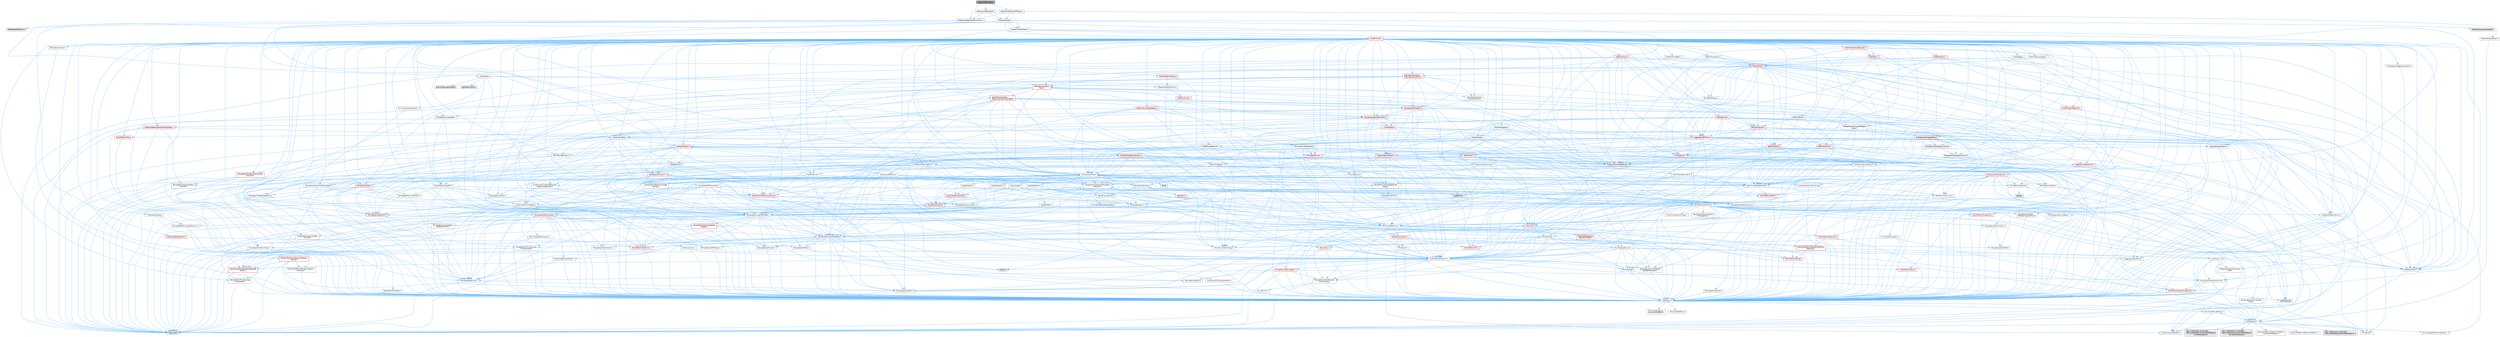 digraph "MaterialIREmitter.h"
{
 // INTERACTIVE_SVG=YES
 // LATEX_PDF_SIZE
  bgcolor="transparent";
  edge [fontname=Helvetica,fontsize=10,labelfontname=Helvetica,labelfontsize=10];
  node [fontname=Helvetica,fontsize=10,shape=box,height=0.2,width=0.4];
  Node1 [id="Node000001",label="MaterialIREmitter.h",height=0.2,width=0.4,color="gray40", fillcolor="grey60", style="filled", fontcolor="black",tooltip=" "];
  Node1 -> Node2 [id="edge1_Node000001_Node000002",color="steelblue1",style="solid",tooltip=" "];
  Node2 [id="Node000002",label="Materials/MaterialIRCommon.h",height=0.2,width=0.4,color="grey40", fillcolor="white", style="filled",URL="$d7/d10/MaterialIRCommon_8h.html",tooltip=" "];
  Node2 -> Node3 [id="edge2_Node000002_Node000003",color="steelblue1",style="solid",tooltip=" "];
  Node3 [id="Node000003",label="SceneTypes.h",height=0.2,width=0.4,color="grey40", fillcolor="white", style="filled",URL="$d0/dc4/SceneTypes_8h.html",tooltip=" "];
  Node3 -> Node4 [id="edge3_Node000003_Node000004",color="steelblue1",style="solid",tooltip=" "];
  Node4 [id="Node000004",label="UObject/ObjectMacros.h",height=0.2,width=0.4,color="grey40", fillcolor="white", style="filled",URL="$d8/d8d/ObjectMacros_8h.html",tooltip=" "];
  Node4 -> Node5 [id="edge4_Node000004_Node000005",color="steelblue1",style="solid",tooltip=" "];
  Node5 [id="Node000005",label="Misc/EnumClassFlags.h",height=0.2,width=0.4,color="grey40", fillcolor="white", style="filled",URL="$d8/de7/EnumClassFlags_8h.html",tooltip=" "];
  Node4 -> Node6 [id="edge5_Node000004_Node000006",color="steelblue1",style="solid",tooltip=" "];
  Node6 [id="Node000006",label="UObject/Script.h",height=0.2,width=0.4,color="red", fillcolor="#FFF0F0", style="filled",URL="$de/dc6/Script_8h.html",tooltip=" "];
  Node6 -> Node7 [id="edge6_Node000006_Node000007",color="steelblue1",style="solid",tooltip=" "];
  Node7 [id="Node000007",label="Delegates/Delegate.h",height=0.2,width=0.4,color="red", fillcolor="#FFF0F0", style="filled",URL="$d4/d80/Delegate_8h.html",tooltip=" "];
  Node7 -> Node8 [id="edge7_Node000007_Node000008",color="steelblue1",style="solid",tooltip=" "];
  Node8 [id="Node000008",label="CoreTypes.h",height=0.2,width=0.4,color="grey40", fillcolor="white", style="filled",URL="$dc/dec/CoreTypes_8h.html",tooltip=" "];
  Node8 -> Node9 [id="edge8_Node000008_Node000009",color="steelblue1",style="solid",tooltip=" "];
  Node9 [id="Node000009",label="HAL/Platform.h",height=0.2,width=0.4,color="grey40", fillcolor="white", style="filled",URL="$d9/dd0/Platform_8h.html",tooltip=" "];
  Node9 -> Node10 [id="edge9_Node000009_Node000010",color="steelblue1",style="solid",tooltip=" "];
  Node10 [id="Node000010",label="Misc/Build.h",height=0.2,width=0.4,color="grey40", fillcolor="white", style="filled",URL="$d3/dbb/Build_8h.html",tooltip=" "];
  Node9 -> Node11 [id="edge10_Node000009_Node000011",color="steelblue1",style="solid",tooltip=" "];
  Node11 [id="Node000011",label="Misc/LargeWorldCoordinates.h",height=0.2,width=0.4,color="grey40", fillcolor="white", style="filled",URL="$d2/dcb/LargeWorldCoordinates_8h.html",tooltip=" "];
  Node9 -> Node12 [id="edge11_Node000009_Node000012",color="steelblue1",style="solid",tooltip=" "];
  Node12 [id="Node000012",label="type_traits",height=0.2,width=0.4,color="grey60", fillcolor="#E0E0E0", style="filled",tooltip=" "];
  Node9 -> Node13 [id="edge12_Node000009_Node000013",color="steelblue1",style="solid",tooltip=" "];
  Node13 [id="Node000013",label="PreprocessorHelpers.h",height=0.2,width=0.4,color="grey40", fillcolor="white", style="filled",URL="$db/ddb/PreprocessorHelpers_8h.html",tooltip=" "];
  Node9 -> Node14 [id="edge13_Node000009_Node000014",color="steelblue1",style="solid",tooltip=" "];
  Node14 [id="Node000014",label="UBT_COMPILED_PLATFORM\l/UBT_COMPILED_PLATFORMPlatform\lCompilerPreSetup.h",height=0.2,width=0.4,color="grey60", fillcolor="#E0E0E0", style="filled",tooltip=" "];
  Node9 -> Node15 [id="edge14_Node000009_Node000015",color="steelblue1",style="solid",tooltip=" "];
  Node15 [id="Node000015",label="GenericPlatform/GenericPlatform\lCompilerPreSetup.h",height=0.2,width=0.4,color="grey40", fillcolor="white", style="filled",URL="$d9/dc8/GenericPlatformCompilerPreSetup_8h.html",tooltip=" "];
  Node9 -> Node16 [id="edge15_Node000009_Node000016",color="steelblue1",style="solid",tooltip=" "];
  Node16 [id="Node000016",label="GenericPlatform/GenericPlatform.h",height=0.2,width=0.4,color="grey40", fillcolor="white", style="filled",URL="$d6/d84/GenericPlatform_8h.html",tooltip=" "];
  Node9 -> Node17 [id="edge16_Node000009_Node000017",color="steelblue1",style="solid",tooltip=" "];
  Node17 [id="Node000017",label="UBT_COMPILED_PLATFORM\l/UBT_COMPILED_PLATFORMPlatform.h",height=0.2,width=0.4,color="grey60", fillcolor="#E0E0E0", style="filled",tooltip=" "];
  Node9 -> Node18 [id="edge17_Node000009_Node000018",color="steelblue1",style="solid",tooltip=" "];
  Node18 [id="Node000018",label="UBT_COMPILED_PLATFORM\l/UBT_COMPILED_PLATFORMPlatform\lCompilerSetup.h",height=0.2,width=0.4,color="grey60", fillcolor="#E0E0E0", style="filled",tooltip=" "];
  Node8 -> Node19 [id="edge18_Node000008_Node000019",color="steelblue1",style="solid",tooltip=" "];
  Node19 [id="Node000019",label="ProfilingDebugging\l/UMemoryDefines.h",height=0.2,width=0.4,color="grey40", fillcolor="white", style="filled",URL="$d2/da2/UMemoryDefines_8h.html",tooltip=" "];
  Node8 -> Node20 [id="edge19_Node000008_Node000020",color="steelblue1",style="solid",tooltip=" "];
  Node20 [id="Node000020",label="Misc/CoreMiscDefines.h",height=0.2,width=0.4,color="grey40", fillcolor="white", style="filled",URL="$da/d38/CoreMiscDefines_8h.html",tooltip=" "];
  Node20 -> Node9 [id="edge20_Node000020_Node000009",color="steelblue1",style="solid",tooltip=" "];
  Node20 -> Node13 [id="edge21_Node000020_Node000013",color="steelblue1",style="solid",tooltip=" "];
  Node8 -> Node21 [id="edge22_Node000008_Node000021",color="steelblue1",style="solid",tooltip=" "];
  Node21 [id="Node000021",label="Misc/CoreDefines.h",height=0.2,width=0.4,color="grey40", fillcolor="white", style="filled",URL="$d3/dd2/CoreDefines_8h.html",tooltip=" "];
  Node7 -> Node22 [id="edge23_Node000007_Node000022",color="steelblue1",style="solid",tooltip=" "];
  Node22 [id="Node000022",label="Misc/AssertionMacros.h",height=0.2,width=0.4,color="grey40", fillcolor="white", style="filled",URL="$d0/dfa/AssertionMacros_8h.html",tooltip=" "];
  Node22 -> Node8 [id="edge24_Node000022_Node000008",color="steelblue1",style="solid",tooltip=" "];
  Node22 -> Node9 [id="edge25_Node000022_Node000009",color="steelblue1",style="solid",tooltip=" "];
  Node22 -> Node23 [id="edge26_Node000022_Node000023",color="steelblue1",style="solid",tooltip=" "];
  Node23 [id="Node000023",label="HAL/PlatformMisc.h",height=0.2,width=0.4,color="red", fillcolor="#FFF0F0", style="filled",URL="$d0/df5/PlatformMisc_8h.html",tooltip=" "];
  Node23 -> Node8 [id="edge27_Node000023_Node000008",color="steelblue1",style="solid",tooltip=" "];
  Node22 -> Node13 [id="edge28_Node000022_Node000013",color="steelblue1",style="solid",tooltip=" "];
  Node22 -> Node58 [id="edge29_Node000022_Node000058",color="steelblue1",style="solid",tooltip=" "];
  Node58 [id="Node000058",label="Templates/EnableIf.h",height=0.2,width=0.4,color="grey40", fillcolor="white", style="filled",URL="$d7/d60/EnableIf_8h.html",tooltip=" "];
  Node58 -> Node8 [id="edge30_Node000058_Node000008",color="steelblue1",style="solid",tooltip=" "];
  Node22 -> Node59 [id="edge31_Node000022_Node000059",color="steelblue1",style="solid",tooltip=" "];
  Node59 [id="Node000059",label="Templates/IsArrayOrRefOf\lTypeByPredicate.h",height=0.2,width=0.4,color="grey40", fillcolor="white", style="filled",URL="$d6/da1/IsArrayOrRefOfTypeByPredicate_8h.html",tooltip=" "];
  Node59 -> Node8 [id="edge32_Node000059_Node000008",color="steelblue1",style="solid",tooltip=" "];
  Node22 -> Node60 [id="edge33_Node000022_Node000060",color="steelblue1",style="solid",tooltip=" "];
  Node60 [id="Node000060",label="Templates/IsValidVariadic\lFunctionArg.h",height=0.2,width=0.4,color="grey40", fillcolor="white", style="filled",URL="$d0/dc8/IsValidVariadicFunctionArg_8h.html",tooltip=" "];
  Node60 -> Node8 [id="edge34_Node000060_Node000008",color="steelblue1",style="solid",tooltip=" "];
  Node60 -> Node61 [id="edge35_Node000060_Node000061",color="steelblue1",style="solid",tooltip=" "];
  Node61 [id="Node000061",label="IsEnum.h",height=0.2,width=0.4,color="grey40", fillcolor="white", style="filled",URL="$d4/de5/IsEnum_8h.html",tooltip=" "];
  Node60 -> Node12 [id="edge36_Node000060_Node000012",color="steelblue1",style="solid",tooltip=" "];
  Node22 -> Node62 [id="edge37_Node000022_Node000062",color="steelblue1",style="solid",tooltip=" "];
  Node62 [id="Node000062",label="Traits/IsCharEncodingCompatible\lWith.h",height=0.2,width=0.4,color="red", fillcolor="#FFF0F0", style="filled",URL="$df/dd1/IsCharEncodingCompatibleWith_8h.html",tooltip=" "];
  Node62 -> Node12 [id="edge38_Node000062_Node000012",color="steelblue1",style="solid",tooltip=" "];
  Node22 -> Node64 [id="edge39_Node000022_Node000064",color="steelblue1",style="solid",tooltip=" "];
  Node64 [id="Node000064",label="Misc/VarArgs.h",height=0.2,width=0.4,color="grey40", fillcolor="white", style="filled",URL="$d5/d6f/VarArgs_8h.html",tooltip=" "];
  Node64 -> Node8 [id="edge40_Node000064_Node000008",color="steelblue1",style="solid",tooltip=" "];
  Node22 -> Node65 [id="edge41_Node000022_Node000065",color="steelblue1",style="solid",tooltip=" "];
  Node65 [id="Node000065",label="String/FormatStringSan.h",height=0.2,width=0.4,color="red", fillcolor="#FFF0F0", style="filled",URL="$d3/d8b/FormatStringSan_8h.html",tooltip=" "];
  Node65 -> Node12 [id="edge42_Node000065_Node000012",color="steelblue1",style="solid",tooltip=" "];
  Node65 -> Node8 [id="edge43_Node000065_Node000008",color="steelblue1",style="solid",tooltip=" "];
  Node65 -> Node66 [id="edge44_Node000065_Node000066",color="steelblue1",style="solid",tooltip=" "];
  Node66 [id="Node000066",label="Templates/Requires.h",height=0.2,width=0.4,color="grey40", fillcolor="white", style="filled",URL="$dc/d96/Requires_8h.html",tooltip=" "];
  Node66 -> Node58 [id="edge45_Node000066_Node000058",color="steelblue1",style="solid",tooltip=" "];
  Node66 -> Node12 [id="edge46_Node000066_Node000012",color="steelblue1",style="solid",tooltip=" "];
  Node65 -> Node67 [id="edge47_Node000065_Node000067",color="steelblue1",style="solid",tooltip=" "];
  Node67 [id="Node000067",label="Templates/Identity.h",height=0.2,width=0.4,color="grey40", fillcolor="white", style="filled",URL="$d0/dd5/Identity_8h.html",tooltip=" "];
  Node65 -> Node60 [id="edge48_Node000065_Node000060",color="steelblue1",style="solid",tooltip=" "];
  Node65 -> Node31 [id="edge49_Node000065_Node000031",color="steelblue1",style="solid",tooltip=" "];
  Node31 [id="Node000031",label="Containers/ContainersFwd.h",height=0.2,width=0.4,color="grey40", fillcolor="white", style="filled",URL="$d4/d0a/ContainersFwd_8h.html",tooltip=" "];
  Node31 -> Node9 [id="edge50_Node000031_Node000009",color="steelblue1",style="solid",tooltip=" "];
  Node31 -> Node8 [id="edge51_Node000031_Node000008",color="steelblue1",style="solid",tooltip=" "];
  Node31 -> Node28 [id="edge52_Node000031_Node000028",color="steelblue1",style="solid",tooltip=" "];
  Node28 [id="Node000028",label="Traits/IsContiguousContainer.h",height=0.2,width=0.4,color="red", fillcolor="#FFF0F0", style="filled",URL="$d5/d3c/IsContiguousContainer_8h.html",tooltip=" "];
  Node28 -> Node8 [id="edge53_Node000028_Node000008",color="steelblue1",style="solid",tooltip=" "];
  Node28 -> Node27 [id="edge54_Node000028_Node000027",color="steelblue1",style="solid",tooltip=" "];
  Node27 [id="Node000027",label="initializer_list",height=0.2,width=0.4,color="grey60", fillcolor="#E0E0E0", style="filled",tooltip=" "];
  Node22 -> Node71 [id="edge55_Node000022_Node000071",color="steelblue1",style="solid",tooltip=" "];
  Node71 [id="Node000071",label="atomic",height=0.2,width=0.4,color="grey60", fillcolor="#E0E0E0", style="filled",tooltip=" "];
  Node7 -> Node72 [id="edge56_Node000007_Node000072",color="steelblue1",style="solid",tooltip=" "];
  Node72 [id="Node000072",label="UObject/NameTypes.h",height=0.2,width=0.4,color="red", fillcolor="#FFF0F0", style="filled",URL="$d6/d35/NameTypes_8h.html",tooltip=" "];
  Node72 -> Node8 [id="edge57_Node000072_Node000008",color="steelblue1",style="solid",tooltip=" "];
  Node72 -> Node22 [id="edge58_Node000072_Node000022",color="steelblue1",style="solid",tooltip=" "];
  Node72 -> Node73 [id="edge59_Node000072_Node000073",color="steelblue1",style="solid",tooltip=" "];
  Node73 [id="Node000073",label="HAL/UnrealMemory.h",height=0.2,width=0.4,color="grey40", fillcolor="white", style="filled",URL="$d9/d96/UnrealMemory_8h.html",tooltip=" "];
  Node73 -> Node8 [id="edge60_Node000073_Node000008",color="steelblue1",style="solid",tooltip=" "];
  Node73 -> Node74 [id="edge61_Node000073_Node000074",color="steelblue1",style="solid",tooltip=" "];
  Node74 [id="Node000074",label="GenericPlatform/GenericPlatform\lMemory.h",height=0.2,width=0.4,color="red", fillcolor="#FFF0F0", style="filled",URL="$dd/d22/GenericPlatformMemory_8h.html",tooltip=" "];
  Node74 -> Node30 [id="edge62_Node000074_Node000030",color="steelblue1",style="solid",tooltip=" "];
  Node30 [id="Node000030",label="CoreFwd.h",height=0.2,width=0.4,color="grey40", fillcolor="white", style="filled",URL="$d1/d1e/CoreFwd_8h.html",tooltip=" "];
  Node30 -> Node8 [id="edge63_Node000030_Node000008",color="steelblue1",style="solid",tooltip=" "];
  Node30 -> Node31 [id="edge64_Node000030_Node000031",color="steelblue1",style="solid",tooltip=" "];
  Node30 -> Node32 [id="edge65_Node000030_Node000032",color="steelblue1",style="solid",tooltip=" "];
  Node32 [id="Node000032",label="Math/MathFwd.h",height=0.2,width=0.4,color="grey40", fillcolor="white", style="filled",URL="$d2/d10/MathFwd_8h.html",tooltip=" "];
  Node32 -> Node9 [id="edge66_Node000032_Node000009",color="steelblue1",style="solid",tooltip=" "];
  Node30 -> Node33 [id="edge67_Node000030_Node000033",color="steelblue1",style="solid",tooltip=" "];
  Node33 [id="Node000033",label="UObject/UObjectHierarchy\lFwd.h",height=0.2,width=0.4,color="grey40", fillcolor="white", style="filled",URL="$d3/d13/UObjectHierarchyFwd_8h.html",tooltip=" "];
  Node74 -> Node8 [id="edge68_Node000074_Node000008",color="steelblue1",style="solid",tooltip=" "];
  Node74 -> Node75 [id="edge69_Node000074_Node000075",color="steelblue1",style="solid",tooltip=" "];
  Node75 [id="Node000075",label="HAL/PlatformString.h",height=0.2,width=0.4,color="red", fillcolor="#FFF0F0", style="filled",URL="$db/db5/PlatformString_8h.html",tooltip=" "];
  Node75 -> Node8 [id="edge70_Node000075_Node000008",color="steelblue1",style="solid",tooltip=" "];
  Node73 -> Node77 [id="edge71_Node000073_Node000077",color="steelblue1",style="solid",tooltip=" "];
  Node77 [id="Node000077",label="HAL/MemoryBase.h",height=0.2,width=0.4,color="red", fillcolor="#FFF0F0", style="filled",URL="$d6/d9f/MemoryBase_8h.html",tooltip=" "];
  Node77 -> Node8 [id="edge72_Node000077_Node000008",color="steelblue1",style="solid",tooltip=" "];
  Node77 -> Node51 [id="edge73_Node000077_Node000051",color="steelblue1",style="solid",tooltip=" "];
  Node51 [id="Node000051",label="HAL/PlatformAtomics.h",height=0.2,width=0.4,color="red", fillcolor="#FFF0F0", style="filled",URL="$d3/d36/PlatformAtomics_8h.html",tooltip=" "];
  Node51 -> Node8 [id="edge74_Node000051_Node000008",color="steelblue1",style="solid",tooltip=" "];
  Node77 -> Node35 [id="edge75_Node000077_Node000035",color="steelblue1",style="solid",tooltip=" "];
  Node35 [id="Node000035",label="HAL/PlatformCrt.h",height=0.2,width=0.4,color="red", fillcolor="#FFF0F0", style="filled",URL="$d8/d75/PlatformCrt_8h.html",tooltip=" "];
  Node77 -> Node78 [id="edge76_Node000077_Node000078",color="steelblue1",style="solid",tooltip=" "];
  Node78 [id="Node000078",label="Misc/Exec.h",height=0.2,width=0.4,color="grey40", fillcolor="white", style="filled",URL="$de/ddb/Exec_8h.html",tooltip=" "];
  Node78 -> Node8 [id="edge77_Node000078_Node000008",color="steelblue1",style="solid",tooltip=" "];
  Node78 -> Node22 [id="edge78_Node000078_Node000022",color="steelblue1",style="solid",tooltip=" "];
  Node77 -> Node79 [id="edge79_Node000077_Node000079",color="steelblue1",style="solid",tooltip=" "];
  Node79 [id="Node000079",label="Misc/OutputDevice.h",height=0.2,width=0.4,color="grey40", fillcolor="white", style="filled",URL="$d7/d32/OutputDevice_8h.html",tooltip=" "];
  Node79 -> Node30 [id="edge80_Node000079_Node000030",color="steelblue1",style="solid",tooltip=" "];
  Node79 -> Node8 [id="edge81_Node000079_Node000008",color="steelblue1",style="solid",tooltip=" "];
  Node79 -> Node80 [id="edge82_Node000079_Node000080",color="steelblue1",style="solid",tooltip=" "];
  Node80 [id="Node000080",label="Logging/LogVerbosity.h",height=0.2,width=0.4,color="grey40", fillcolor="white", style="filled",URL="$d2/d8f/LogVerbosity_8h.html",tooltip=" "];
  Node80 -> Node8 [id="edge83_Node000080_Node000008",color="steelblue1",style="solid",tooltip=" "];
  Node79 -> Node64 [id="edge84_Node000079_Node000064",color="steelblue1",style="solid",tooltip=" "];
  Node79 -> Node59 [id="edge85_Node000079_Node000059",color="steelblue1",style="solid",tooltip=" "];
  Node79 -> Node60 [id="edge86_Node000079_Node000060",color="steelblue1",style="solid",tooltip=" "];
  Node79 -> Node62 [id="edge87_Node000079_Node000062",color="steelblue1",style="solid",tooltip=" "];
  Node73 -> Node90 [id="edge88_Node000073_Node000090",color="steelblue1",style="solid",tooltip=" "];
  Node90 [id="Node000090",label="HAL/PlatformMemory.h",height=0.2,width=0.4,color="red", fillcolor="#FFF0F0", style="filled",URL="$de/d68/PlatformMemory_8h.html",tooltip=" "];
  Node90 -> Node8 [id="edge89_Node000090_Node000008",color="steelblue1",style="solid",tooltip=" "];
  Node90 -> Node74 [id="edge90_Node000090_Node000074",color="steelblue1",style="solid",tooltip=" "];
  Node73 -> Node92 [id="edge91_Node000073_Node000092",color="steelblue1",style="solid",tooltip=" "];
  Node92 [id="Node000092",label="ProfilingDebugging\l/MemoryTrace.h",height=0.2,width=0.4,color="red", fillcolor="#FFF0F0", style="filled",URL="$da/dd7/MemoryTrace_8h.html",tooltip=" "];
  Node92 -> Node9 [id="edge92_Node000092_Node000009",color="steelblue1",style="solid",tooltip=" "];
  Node92 -> Node5 [id="edge93_Node000092_Node000005",color="steelblue1",style="solid",tooltip=" "];
  Node73 -> Node93 [id="edge94_Node000073_Node000093",color="steelblue1",style="solid",tooltip=" "];
  Node93 [id="Node000093",label="Templates/IsPointer.h",height=0.2,width=0.4,color="grey40", fillcolor="white", style="filled",URL="$d7/d05/IsPointer_8h.html",tooltip=" "];
  Node93 -> Node8 [id="edge95_Node000093_Node000008",color="steelblue1",style="solid",tooltip=" "];
  Node72 -> Node94 [id="edge96_Node000072_Node000094",color="steelblue1",style="solid",tooltip=" "];
  Node94 [id="Node000094",label="Templates/UnrealTypeTraits.h",height=0.2,width=0.4,color="grey40", fillcolor="white", style="filled",URL="$d2/d2d/UnrealTypeTraits_8h.html",tooltip=" "];
  Node94 -> Node8 [id="edge97_Node000094_Node000008",color="steelblue1",style="solid",tooltip=" "];
  Node94 -> Node93 [id="edge98_Node000094_Node000093",color="steelblue1",style="solid",tooltip=" "];
  Node94 -> Node22 [id="edge99_Node000094_Node000022",color="steelblue1",style="solid",tooltip=" "];
  Node94 -> Node86 [id="edge100_Node000094_Node000086",color="steelblue1",style="solid",tooltip=" "];
  Node86 [id="Node000086",label="Templates/AndOrNot.h",height=0.2,width=0.4,color="grey40", fillcolor="white", style="filled",URL="$db/d0a/AndOrNot_8h.html",tooltip=" "];
  Node86 -> Node8 [id="edge101_Node000086_Node000008",color="steelblue1",style="solid",tooltip=" "];
  Node94 -> Node58 [id="edge102_Node000094_Node000058",color="steelblue1",style="solid",tooltip=" "];
  Node94 -> Node95 [id="edge103_Node000094_Node000095",color="steelblue1",style="solid",tooltip=" "];
  Node95 [id="Node000095",label="Templates/IsArithmetic.h",height=0.2,width=0.4,color="grey40", fillcolor="white", style="filled",URL="$d2/d5d/IsArithmetic_8h.html",tooltip=" "];
  Node95 -> Node8 [id="edge104_Node000095_Node000008",color="steelblue1",style="solid",tooltip=" "];
  Node94 -> Node61 [id="edge105_Node000094_Node000061",color="steelblue1",style="solid",tooltip=" "];
  Node94 -> Node96 [id="edge106_Node000094_Node000096",color="steelblue1",style="solid",tooltip=" "];
  Node96 [id="Node000096",label="Templates/Models.h",height=0.2,width=0.4,color="grey40", fillcolor="white", style="filled",URL="$d3/d0c/Models_8h.html",tooltip=" "];
  Node96 -> Node67 [id="edge107_Node000096_Node000067",color="steelblue1",style="solid",tooltip=" "];
  Node94 -> Node97 [id="edge108_Node000094_Node000097",color="steelblue1",style="solid",tooltip=" "];
  Node97 [id="Node000097",label="Templates/IsPODType.h",height=0.2,width=0.4,color="grey40", fillcolor="white", style="filled",URL="$d7/db1/IsPODType_8h.html",tooltip=" "];
  Node97 -> Node8 [id="edge109_Node000097_Node000008",color="steelblue1",style="solid",tooltip=" "];
  Node94 -> Node98 [id="edge110_Node000094_Node000098",color="steelblue1",style="solid",tooltip=" "];
  Node98 [id="Node000098",label="Templates/IsUECoreType.h",height=0.2,width=0.4,color="grey40", fillcolor="white", style="filled",URL="$d1/db8/IsUECoreType_8h.html",tooltip=" "];
  Node98 -> Node8 [id="edge111_Node000098_Node000008",color="steelblue1",style="solid",tooltip=" "];
  Node98 -> Node12 [id="edge112_Node000098_Node000012",color="steelblue1",style="solid",tooltip=" "];
  Node94 -> Node87 [id="edge113_Node000094_Node000087",color="steelblue1",style="solid",tooltip=" "];
  Node87 [id="Node000087",label="Templates/IsTriviallyCopy\lConstructible.h",height=0.2,width=0.4,color="grey40", fillcolor="white", style="filled",URL="$d3/d78/IsTriviallyCopyConstructible_8h.html",tooltip=" "];
  Node87 -> Node8 [id="edge114_Node000087_Node000008",color="steelblue1",style="solid",tooltip=" "];
  Node87 -> Node12 [id="edge115_Node000087_Node000012",color="steelblue1",style="solid",tooltip=" "];
  Node72 -> Node99 [id="edge116_Node000072_Node000099",color="steelblue1",style="solid",tooltip=" "];
  Node99 [id="Node000099",label="Templates/UnrealTemplate.h",height=0.2,width=0.4,color="grey40", fillcolor="white", style="filled",URL="$d4/d24/UnrealTemplate_8h.html",tooltip=" "];
  Node99 -> Node8 [id="edge117_Node000099_Node000008",color="steelblue1",style="solid",tooltip=" "];
  Node99 -> Node93 [id="edge118_Node000099_Node000093",color="steelblue1",style="solid",tooltip=" "];
  Node99 -> Node73 [id="edge119_Node000099_Node000073",color="steelblue1",style="solid",tooltip=" "];
  Node99 -> Node100 [id="edge120_Node000099_Node000100",color="steelblue1",style="solid",tooltip=" "];
  Node100 [id="Node000100",label="Templates/CopyQualifiers\lAndRefsFromTo.h",height=0.2,width=0.4,color="grey40", fillcolor="white", style="filled",URL="$d3/db3/CopyQualifiersAndRefsFromTo_8h.html",tooltip=" "];
  Node100 -> Node101 [id="edge121_Node000100_Node000101",color="steelblue1",style="solid",tooltip=" "];
  Node101 [id="Node000101",label="Templates/CopyQualifiers\lFromTo.h",height=0.2,width=0.4,color="grey40", fillcolor="white", style="filled",URL="$d5/db4/CopyQualifiersFromTo_8h.html",tooltip=" "];
  Node99 -> Node94 [id="edge122_Node000099_Node000094",color="steelblue1",style="solid",tooltip=" "];
  Node99 -> Node102 [id="edge123_Node000099_Node000102",color="steelblue1",style="solid",tooltip=" "];
  Node102 [id="Node000102",label="Templates/RemoveReference.h",height=0.2,width=0.4,color="grey40", fillcolor="white", style="filled",URL="$da/dbe/RemoveReference_8h.html",tooltip=" "];
  Node102 -> Node8 [id="edge124_Node000102_Node000008",color="steelblue1",style="solid",tooltip=" "];
  Node99 -> Node66 [id="edge125_Node000099_Node000066",color="steelblue1",style="solid",tooltip=" "];
  Node99 -> Node103 [id="edge126_Node000099_Node000103",color="steelblue1",style="solid",tooltip=" "];
  Node103 [id="Node000103",label="Templates/TypeCompatible\lBytes.h",height=0.2,width=0.4,color="red", fillcolor="#FFF0F0", style="filled",URL="$df/d0a/TypeCompatibleBytes_8h.html",tooltip=" "];
  Node103 -> Node8 [id="edge127_Node000103_Node000008",color="steelblue1",style="solid",tooltip=" "];
  Node103 -> Node12 [id="edge128_Node000103_Node000012",color="steelblue1",style="solid",tooltip=" "];
  Node99 -> Node67 [id="edge129_Node000099_Node000067",color="steelblue1",style="solid",tooltip=" "];
  Node99 -> Node28 [id="edge130_Node000099_Node000028",color="steelblue1",style="solid",tooltip=" "];
  Node99 -> Node104 [id="edge131_Node000099_Node000104",color="steelblue1",style="solid",tooltip=" "];
  Node104 [id="Node000104",label="Traits/UseBitwiseSwap.h",height=0.2,width=0.4,color="grey40", fillcolor="white", style="filled",URL="$db/df3/UseBitwiseSwap_8h.html",tooltip=" "];
  Node104 -> Node8 [id="edge132_Node000104_Node000008",color="steelblue1",style="solid",tooltip=" "];
  Node104 -> Node12 [id="edge133_Node000104_Node000012",color="steelblue1",style="solid",tooltip=" "];
  Node99 -> Node12 [id="edge134_Node000099_Node000012",color="steelblue1",style="solid",tooltip=" "];
  Node72 -> Node105 [id="edge135_Node000072_Node000105",color="steelblue1",style="solid",tooltip=" "];
  Node105 [id="Node000105",label="Containers/UnrealString.h",height=0.2,width=0.4,color="red", fillcolor="#FFF0F0", style="filled",URL="$d5/dba/UnrealString_8h.html",tooltip=" "];
  Node72 -> Node112 [id="edge136_Node000072_Node000112",color="steelblue1",style="solid",tooltip=" "];
  Node112 [id="Node000112",label="Containers/StringConv.h",height=0.2,width=0.4,color="grey40", fillcolor="white", style="filled",URL="$d3/ddf/StringConv_8h.html",tooltip=" "];
  Node112 -> Node8 [id="edge137_Node000112_Node000008",color="steelblue1",style="solid",tooltip=" "];
  Node112 -> Node22 [id="edge138_Node000112_Node000022",color="steelblue1",style="solid",tooltip=" "];
  Node112 -> Node113 [id="edge139_Node000112_Node000113",color="steelblue1",style="solid",tooltip=" "];
  Node113 [id="Node000113",label="Containers/ContainerAllocation\lPolicies.h",height=0.2,width=0.4,color="grey40", fillcolor="white", style="filled",URL="$d7/dff/ContainerAllocationPolicies_8h.html",tooltip=" "];
  Node113 -> Node8 [id="edge140_Node000113_Node000008",color="steelblue1",style="solid",tooltip=" "];
  Node113 -> Node114 [id="edge141_Node000113_Node000114",color="steelblue1",style="solid",tooltip=" "];
  Node114 [id="Node000114",label="Containers/ContainerHelpers.h",height=0.2,width=0.4,color="grey40", fillcolor="white", style="filled",URL="$d7/d33/ContainerHelpers_8h.html",tooltip=" "];
  Node114 -> Node8 [id="edge142_Node000114_Node000008",color="steelblue1",style="solid",tooltip=" "];
  Node113 -> Node113 [id="edge143_Node000113_Node000113",color="steelblue1",style="solid",tooltip=" "];
  Node113 -> Node115 [id="edge144_Node000113_Node000115",color="steelblue1",style="solid",tooltip=" "];
  Node115 [id="Node000115",label="HAL/PlatformMath.h",height=0.2,width=0.4,color="red", fillcolor="#FFF0F0", style="filled",URL="$dc/d53/PlatformMath_8h.html",tooltip=" "];
  Node115 -> Node8 [id="edge145_Node000115_Node000008",color="steelblue1",style="solid",tooltip=" "];
  Node113 -> Node73 [id="edge146_Node000113_Node000073",color="steelblue1",style="solid",tooltip=" "];
  Node113 -> Node45 [id="edge147_Node000113_Node000045",color="steelblue1",style="solid",tooltip=" "];
  Node45 [id="Node000045",label="Math/NumericLimits.h",height=0.2,width=0.4,color="grey40", fillcolor="white", style="filled",URL="$df/d1b/NumericLimits_8h.html",tooltip=" "];
  Node45 -> Node8 [id="edge148_Node000045_Node000008",color="steelblue1",style="solid",tooltip=" "];
  Node113 -> Node22 [id="edge149_Node000113_Node000022",color="steelblue1",style="solid",tooltip=" "];
  Node113 -> Node123 [id="edge150_Node000113_Node000123",color="steelblue1",style="solid",tooltip=" "];
  Node123 [id="Node000123",label="Templates/IsPolymorphic.h",height=0.2,width=0.4,color="grey40", fillcolor="white", style="filled",URL="$dc/d20/IsPolymorphic_8h.html",tooltip=" "];
  Node113 -> Node124 [id="edge151_Node000113_Node000124",color="steelblue1",style="solid",tooltip=" "];
  Node124 [id="Node000124",label="Templates/MemoryOps.h",height=0.2,width=0.4,color="red", fillcolor="#FFF0F0", style="filled",URL="$db/dea/MemoryOps_8h.html",tooltip=" "];
  Node124 -> Node8 [id="edge152_Node000124_Node000008",color="steelblue1",style="solid",tooltip=" "];
  Node124 -> Node73 [id="edge153_Node000124_Node000073",color="steelblue1",style="solid",tooltip=" "];
  Node124 -> Node88 [id="edge154_Node000124_Node000088",color="steelblue1",style="solid",tooltip=" "];
  Node88 [id="Node000088",label="Templates/IsTriviallyCopy\lAssignable.h",height=0.2,width=0.4,color="grey40", fillcolor="white", style="filled",URL="$d2/df2/IsTriviallyCopyAssignable_8h.html",tooltip=" "];
  Node88 -> Node8 [id="edge155_Node000088_Node000008",color="steelblue1",style="solid",tooltip=" "];
  Node88 -> Node12 [id="edge156_Node000088_Node000012",color="steelblue1",style="solid",tooltip=" "];
  Node124 -> Node87 [id="edge157_Node000124_Node000087",color="steelblue1",style="solid",tooltip=" "];
  Node124 -> Node66 [id="edge158_Node000124_Node000066",color="steelblue1",style="solid",tooltip=" "];
  Node124 -> Node94 [id="edge159_Node000124_Node000094",color="steelblue1",style="solid",tooltip=" "];
  Node124 -> Node104 [id="edge160_Node000124_Node000104",color="steelblue1",style="solid",tooltip=" "];
  Node124 -> Node12 [id="edge161_Node000124_Node000012",color="steelblue1",style="solid",tooltip=" "];
  Node113 -> Node103 [id="edge162_Node000113_Node000103",color="steelblue1",style="solid",tooltip=" "];
  Node113 -> Node12 [id="edge163_Node000113_Node000012",color="steelblue1",style="solid",tooltip=" "];
  Node112 -> Node125 [id="edge164_Node000112_Node000125",color="steelblue1",style="solid",tooltip=" "];
  Node125 [id="Node000125",label="Containers/Array.h",height=0.2,width=0.4,color="grey40", fillcolor="white", style="filled",URL="$df/dd0/Array_8h.html",tooltip=" "];
  Node125 -> Node8 [id="edge165_Node000125_Node000008",color="steelblue1",style="solid",tooltip=" "];
  Node125 -> Node22 [id="edge166_Node000125_Node000022",color="steelblue1",style="solid",tooltip=" "];
  Node125 -> Node126 [id="edge167_Node000125_Node000126",color="steelblue1",style="solid",tooltip=" "];
  Node126 [id="Node000126",label="Misc/IntrusiveUnsetOptional\lState.h",height=0.2,width=0.4,color="grey40", fillcolor="white", style="filled",URL="$d2/d0a/IntrusiveUnsetOptionalState_8h.html",tooltip=" "];
  Node126 -> Node127 [id="edge168_Node000126_Node000127",color="steelblue1",style="solid",tooltip=" "];
  Node127 [id="Node000127",label="Misc/OptionalFwd.h",height=0.2,width=0.4,color="grey40", fillcolor="white", style="filled",URL="$dc/d50/OptionalFwd_8h.html",tooltip=" "];
  Node125 -> Node128 [id="edge169_Node000125_Node000128",color="steelblue1",style="solid",tooltip=" "];
  Node128 [id="Node000128",label="Misc/ReverseIterate.h",height=0.2,width=0.4,color="grey40", fillcolor="white", style="filled",URL="$db/de3/ReverseIterate_8h.html",tooltip=" "];
  Node128 -> Node9 [id="edge170_Node000128_Node000009",color="steelblue1",style="solid",tooltip=" "];
  Node128 -> Node129 [id="edge171_Node000128_Node000129",color="steelblue1",style="solid",tooltip=" "];
  Node129 [id="Node000129",label="iterator",height=0.2,width=0.4,color="grey60", fillcolor="#E0E0E0", style="filled",tooltip=" "];
  Node125 -> Node73 [id="edge172_Node000125_Node000073",color="steelblue1",style="solid",tooltip=" "];
  Node125 -> Node94 [id="edge173_Node000125_Node000094",color="steelblue1",style="solid",tooltip=" "];
  Node125 -> Node99 [id="edge174_Node000125_Node000099",color="steelblue1",style="solid",tooltip=" "];
  Node125 -> Node130 [id="edge175_Node000125_Node000130",color="steelblue1",style="solid",tooltip=" "];
  Node130 [id="Node000130",label="Containers/AllowShrinking.h",height=0.2,width=0.4,color="grey40", fillcolor="white", style="filled",URL="$d7/d1a/AllowShrinking_8h.html",tooltip=" "];
  Node130 -> Node8 [id="edge176_Node000130_Node000008",color="steelblue1",style="solid",tooltip=" "];
  Node125 -> Node113 [id="edge177_Node000125_Node000113",color="steelblue1",style="solid",tooltip=" "];
  Node125 -> Node131 [id="edge178_Node000125_Node000131",color="steelblue1",style="solid",tooltip=" "];
  Node131 [id="Node000131",label="Containers/ContainerElement\lTypeCompatibility.h",height=0.2,width=0.4,color="grey40", fillcolor="white", style="filled",URL="$df/ddf/ContainerElementTypeCompatibility_8h.html",tooltip=" "];
  Node131 -> Node8 [id="edge179_Node000131_Node000008",color="steelblue1",style="solid",tooltip=" "];
  Node131 -> Node94 [id="edge180_Node000131_Node000094",color="steelblue1",style="solid",tooltip=" "];
  Node125 -> Node132 [id="edge181_Node000125_Node000132",color="steelblue1",style="solid",tooltip=" "];
  Node132 [id="Node000132",label="Serialization/Archive.h",height=0.2,width=0.4,color="grey40", fillcolor="white", style="filled",URL="$d7/d3b/Archive_8h.html",tooltip=" "];
  Node132 -> Node30 [id="edge182_Node000132_Node000030",color="steelblue1",style="solid",tooltip=" "];
  Node132 -> Node8 [id="edge183_Node000132_Node000008",color="steelblue1",style="solid",tooltip=" "];
  Node132 -> Node133 [id="edge184_Node000132_Node000133",color="steelblue1",style="solid",tooltip=" "];
  Node133 [id="Node000133",label="HAL/PlatformProperties.h",height=0.2,width=0.4,color="red", fillcolor="#FFF0F0", style="filled",URL="$d9/db0/PlatformProperties_8h.html",tooltip=" "];
  Node133 -> Node8 [id="edge185_Node000133_Node000008",color="steelblue1",style="solid",tooltip=" "];
  Node132 -> Node136 [id="edge186_Node000132_Node000136",color="steelblue1",style="solid",tooltip=" "];
  Node136 [id="Node000136",label="Internationalization\l/TextNamespaceFwd.h",height=0.2,width=0.4,color="grey40", fillcolor="white", style="filled",URL="$d8/d97/TextNamespaceFwd_8h.html",tooltip=" "];
  Node136 -> Node8 [id="edge187_Node000136_Node000008",color="steelblue1",style="solid",tooltip=" "];
  Node132 -> Node32 [id="edge188_Node000132_Node000032",color="steelblue1",style="solid",tooltip=" "];
  Node132 -> Node22 [id="edge189_Node000132_Node000022",color="steelblue1",style="solid",tooltip=" "];
  Node132 -> Node10 [id="edge190_Node000132_Node000010",color="steelblue1",style="solid",tooltip=" "];
  Node132 -> Node46 [id="edge191_Node000132_Node000046",color="steelblue1",style="solid",tooltip=" "];
  Node46 [id="Node000046",label="Misc/CompressionFlags.h",height=0.2,width=0.4,color="grey40", fillcolor="white", style="filled",URL="$d9/d76/CompressionFlags_8h.html",tooltip=" "];
  Node132 -> Node137 [id="edge192_Node000132_Node000137",color="steelblue1",style="solid",tooltip=" "];
  Node137 [id="Node000137",label="Misc/EngineVersionBase.h",height=0.2,width=0.4,color="grey40", fillcolor="white", style="filled",URL="$d5/d2b/EngineVersionBase_8h.html",tooltip=" "];
  Node137 -> Node8 [id="edge193_Node000137_Node000008",color="steelblue1",style="solid",tooltip=" "];
  Node132 -> Node64 [id="edge194_Node000132_Node000064",color="steelblue1",style="solid",tooltip=" "];
  Node132 -> Node138 [id="edge195_Node000132_Node000138",color="steelblue1",style="solid",tooltip=" "];
  Node138 [id="Node000138",label="Serialization/ArchiveCook\lData.h",height=0.2,width=0.4,color="grey40", fillcolor="white", style="filled",URL="$dc/db6/ArchiveCookData_8h.html",tooltip=" "];
  Node138 -> Node9 [id="edge196_Node000138_Node000009",color="steelblue1",style="solid",tooltip=" "];
  Node132 -> Node139 [id="edge197_Node000132_Node000139",color="steelblue1",style="solid",tooltip=" "];
  Node139 [id="Node000139",label="Serialization/ArchiveSave\lPackageData.h",height=0.2,width=0.4,color="grey40", fillcolor="white", style="filled",URL="$d1/d37/ArchiveSavePackageData_8h.html",tooltip=" "];
  Node132 -> Node58 [id="edge198_Node000132_Node000058",color="steelblue1",style="solid",tooltip=" "];
  Node132 -> Node59 [id="edge199_Node000132_Node000059",color="steelblue1",style="solid",tooltip=" "];
  Node132 -> Node140 [id="edge200_Node000132_Node000140",color="steelblue1",style="solid",tooltip=" "];
  Node140 [id="Node000140",label="Templates/IsEnumClass.h",height=0.2,width=0.4,color="grey40", fillcolor="white", style="filled",URL="$d7/d15/IsEnumClass_8h.html",tooltip=" "];
  Node140 -> Node8 [id="edge201_Node000140_Node000008",color="steelblue1",style="solid",tooltip=" "];
  Node140 -> Node86 [id="edge202_Node000140_Node000086",color="steelblue1",style="solid",tooltip=" "];
  Node132 -> Node120 [id="edge203_Node000132_Node000120",color="steelblue1",style="solid",tooltip=" "];
  Node120 [id="Node000120",label="Templates/IsSigned.h",height=0.2,width=0.4,color="grey40", fillcolor="white", style="filled",URL="$d8/dd8/IsSigned_8h.html",tooltip=" "];
  Node120 -> Node8 [id="edge204_Node000120_Node000008",color="steelblue1",style="solid",tooltip=" "];
  Node132 -> Node60 [id="edge205_Node000132_Node000060",color="steelblue1",style="solid",tooltip=" "];
  Node132 -> Node99 [id="edge206_Node000132_Node000099",color="steelblue1",style="solid",tooltip=" "];
  Node132 -> Node62 [id="edge207_Node000132_Node000062",color="steelblue1",style="solid",tooltip=" "];
  Node132 -> Node141 [id="edge208_Node000132_Node000141",color="steelblue1",style="solid",tooltip=" "];
  Node141 [id="Node000141",label="UObject/ObjectVersion.h",height=0.2,width=0.4,color="grey40", fillcolor="white", style="filled",URL="$da/d63/ObjectVersion_8h.html",tooltip=" "];
  Node141 -> Node8 [id="edge209_Node000141_Node000008",color="steelblue1",style="solid",tooltip=" "];
  Node125 -> Node142 [id="edge210_Node000125_Node000142",color="steelblue1",style="solid",tooltip=" "];
  Node142 [id="Node000142",label="Serialization/MemoryImage\lWriter.h",height=0.2,width=0.4,color="grey40", fillcolor="white", style="filled",URL="$d0/d08/MemoryImageWriter_8h.html",tooltip=" "];
  Node142 -> Node8 [id="edge211_Node000142_Node000008",color="steelblue1",style="solid",tooltip=" "];
  Node142 -> Node143 [id="edge212_Node000142_Node000143",color="steelblue1",style="solid",tooltip=" "];
  Node143 [id="Node000143",label="Serialization/MemoryLayout.h",height=0.2,width=0.4,color="red", fillcolor="#FFF0F0", style="filled",URL="$d7/d66/MemoryLayout_8h.html",tooltip=" "];
  Node143 -> Node146 [id="edge213_Node000143_Node000146",color="steelblue1",style="solid",tooltip=" "];
  Node146 [id="Node000146",label="Containers/EnumAsByte.h",height=0.2,width=0.4,color="grey40", fillcolor="white", style="filled",URL="$d6/d9a/EnumAsByte_8h.html",tooltip=" "];
  Node146 -> Node8 [id="edge214_Node000146_Node000008",color="steelblue1",style="solid",tooltip=" "];
  Node146 -> Node97 [id="edge215_Node000146_Node000097",color="steelblue1",style="solid",tooltip=" "];
  Node146 -> Node147 [id="edge216_Node000146_Node000147",color="steelblue1",style="solid",tooltip=" "];
  Node147 [id="Node000147",label="Templates/TypeHash.h",height=0.2,width=0.4,color="red", fillcolor="#FFF0F0", style="filled",URL="$d1/d62/TypeHash_8h.html",tooltip=" "];
  Node147 -> Node8 [id="edge217_Node000147_Node000008",color="steelblue1",style="solid",tooltip=" "];
  Node147 -> Node66 [id="edge218_Node000147_Node000066",color="steelblue1",style="solid",tooltip=" "];
  Node147 -> Node148 [id="edge219_Node000147_Node000148",color="steelblue1",style="solid",tooltip=" "];
  Node148 [id="Node000148",label="Misc/Crc.h",height=0.2,width=0.4,color="red", fillcolor="#FFF0F0", style="filled",URL="$d4/dd2/Crc_8h.html",tooltip=" "];
  Node148 -> Node8 [id="edge220_Node000148_Node000008",color="steelblue1",style="solid",tooltip=" "];
  Node148 -> Node75 [id="edge221_Node000148_Node000075",color="steelblue1",style="solid",tooltip=" "];
  Node148 -> Node22 [id="edge222_Node000148_Node000022",color="steelblue1",style="solid",tooltip=" "];
  Node148 -> Node149 [id="edge223_Node000148_Node000149",color="steelblue1",style="solid",tooltip=" "];
  Node149 [id="Node000149",label="Misc/CString.h",height=0.2,width=0.4,color="grey40", fillcolor="white", style="filled",URL="$d2/d49/CString_8h.html",tooltip=" "];
  Node149 -> Node8 [id="edge224_Node000149_Node000008",color="steelblue1",style="solid",tooltip=" "];
  Node149 -> Node35 [id="edge225_Node000149_Node000035",color="steelblue1",style="solid",tooltip=" "];
  Node149 -> Node75 [id="edge226_Node000149_Node000075",color="steelblue1",style="solid",tooltip=" "];
  Node149 -> Node22 [id="edge227_Node000149_Node000022",color="steelblue1",style="solid",tooltip=" "];
  Node149 -> Node150 [id="edge228_Node000149_Node000150",color="steelblue1",style="solid",tooltip=" "];
  Node150 [id="Node000150",label="Misc/Char.h",height=0.2,width=0.4,color="red", fillcolor="#FFF0F0", style="filled",URL="$d0/d58/Char_8h.html",tooltip=" "];
  Node150 -> Node8 [id="edge229_Node000150_Node000008",color="steelblue1",style="solid",tooltip=" "];
  Node150 -> Node12 [id="edge230_Node000150_Node000012",color="steelblue1",style="solid",tooltip=" "];
  Node149 -> Node64 [id="edge231_Node000149_Node000064",color="steelblue1",style="solid",tooltip=" "];
  Node149 -> Node59 [id="edge232_Node000149_Node000059",color="steelblue1",style="solid",tooltip=" "];
  Node149 -> Node60 [id="edge233_Node000149_Node000060",color="steelblue1",style="solid",tooltip=" "];
  Node149 -> Node62 [id="edge234_Node000149_Node000062",color="steelblue1",style="solid",tooltip=" "];
  Node148 -> Node150 [id="edge235_Node000148_Node000150",color="steelblue1",style="solid",tooltip=" "];
  Node148 -> Node94 [id="edge236_Node000148_Node000094",color="steelblue1",style="solid",tooltip=" "];
  Node147 -> Node12 [id="edge237_Node000147_Node000012",color="steelblue1",style="solid",tooltip=" "];
  Node143 -> Node73 [id="edge238_Node000143_Node000073",color="steelblue1",style="solid",tooltip=" "];
  Node143 -> Node58 [id="edge239_Node000143_Node000058",color="steelblue1",style="solid",tooltip=" "];
  Node143 -> Node123 [id="edge240_Node000143_Node000123",color="steelblue1",style="solid",tooltip=" "];
  Node143 -> Node96 [id="edge241_Node000143_Node000096",color="steelblue1",style="solid",tooltip=" "];
  Node143 -> Node99 [id="edge242_Node000143_Node000099",color="steelblue1",style="solid",tooltip=" "];
  Node125 -> Node156 [id="edge243_Node000125_Node000156",color="steelblue1",style="solid",tooltip=" "];
  Node156 [id="Node000156",label="Algo/Heapify.h",height=0.2,width=0.4,color="grey40", fillcolor="white", style="filled",URL="$d0/d2a/Heapify_8h.html",tooltip=" "];
  Node156 -> Node157 [id="edge244_Node000156_Node000157",color="steelblue1",style="solid",tooltip=" "];
  Node157 [id="Node000157",label="Algo/Impl/BinaryHeap.h",height=0.2,width=0.4,color="red", fillcolor="#FFF0F0", style="filled",URL="$d7/da3/Algo_2Impl_2BinaryHeap_8h.html",tooltip=" "];
  Node157 -> Node158 [id="edge245_Node000157_Node000158",color="steelblue1",style="solid",tooltip=" "];
  Node158 [id="Node000158",label="Templates/Invoke.h",height=0.2,width=0.4,color="red", fillcolor="#FFF0F0", style="filled",URL="$d7/deb/Invoke_8h.html",tooltip=" "];
  Node158 -> Node8 [id="edge246_Node000158_Node000008",color="steelblue1",style="solid",tooltip=" "];
  Node158 -> Node99 [id="edge247_Node000158_Node000099",color="steelblue1",style="solid",tooltip=" "];
  Node158 -> Node12 [id="edge248_Node000158_Node000012",color="steelblue1",style="solid",tooltip=" "];
  Node157 -> Node12 [id="edge249_Node000157_Node000012",color="steelblue1",style="solid",tooltip=" "];
  Node156 -> Node162 [id="edge250_Node000156_Node000162",color="steelblue1",style="solid",tooltip=" "];
  Node162 [id="Node000162",label="Templates/IdentityFunctor.h",height=0.2,width=0.4,color="grey40", fillcolor="white", style="filled",URL="$d7/d2e/IdentityFunctor_8h.html",tooltip=" "];
  Node162 -> Node9 [id="edge251_Node000162_Node000009",color="steelblue1",style="solid",tooltip=" "];
  Node156 -> Node158 [id="edge252_Node000156_Node000158",color="steelblue1",style="solid",tooltip=" "];
  Node156 -> Node163 [id="edge253_Node000156_Node000163",color="steelblue1",style="solid",tooltip=" "];
  Node163 [id="Node000163",label="Templates/Less.h",height=0.2,width=0.4,color="grey40", fillcolor="white", style="filled",URL="$de/dc8/Less_8h.html",tooltip=" "];
  Node163 -> Node8 [id="edge254_Node000163_Node000008",color="steelblue1",style="solid",tooltip=" "];
  Node163 -> Node99 [id="edge255_Node000163_Node000099",color="steelblue1",style="solid",tooltip=" "];
  Node156 -> Node99 [id="edge256_Node000156_Node000099",color="steelblue1",style="solid",tooltip=" "];
  Node125 -> Node164 [id="edge257_Node000125_Node000164",color="steelblue1",style="solid",tooltip=" "];
  Node164 [id="Node000164",label="Algo/HeapSort.h",height=0.2,width=0.4,color="grey40", fillcolor="white", style="filled",URL="$d3/d92/HeapSort_8h.html",tooltip=" "];
  Node164 -> Node157 [id="edge258_Node000164_Node000157",color="steelblue1",style="solid",tooltip=" "];
  Node164 -> Node162 [id="edge259_Node000164_Node000162",color="steelblue1",style="solid",tooltip=" "];
  Node164 -> Node163 [id="edge260_Node000164_Node000163",color="steelblue1",style="solid",tooltip=" "];
  Node164 -> Node99 [id="edge261_Node000164_Node000099",color="steelblue1",style="solid",tooltip=" "];
  Node125 -> Node165 [id="edge262_Node000125_Node000165",color="steelblue1",style="solid",tooltip=" "];
  Node165 [id="Node000165",label="Algo/IsHeap.h",height=0.2,width=0.4,color="grey40", fillcolor="white", style="filled",URL="$de/d32/IsHeap_8h.html",tooltip=" "];
  Node165 -> Node157 [id="edge263_Node000165_Node000157",color="steelblue1",style="solid",tooltip=" "];
  Node165 -> Node162 [id="edge264_Node000165_Node000162",color="steelblue1",style="solid",tooltip=" "];
  Node165 -> Node158 [id="edge265_Node000165_Node000158",color="steelblue1",style="solid",tooltip=" "];
  Node165 -> Node163 [id="edge266_Node000165_Node000163",color="steelblue1",style="solid",tooltip=" "];
  Node165 -> Node99 [id="edge267_Node000165_Node000099",color="steelblue1",style="solid",tooltip=" "];
  Node125 -> Node157 [id="edge268_Node000125_Node000157",color="steelblue1",style="solid",tooltip=" "];
  Node125 -> Node166 [id="edge269_Node000125_Node000166",color="steelblue1",style="solid",tooltip=" "];
  Node166 [id="Node000166",label="Algo/StableSort.h",height=0.2,width=0.4,color="grey40", fillcolor="white", style="filled",URL="$d7/d3c/StableSort_8h.html",tooltip=" "];
  Node166 -> Node167 [id="edge270_Node000166_Node000167",color="steelblue1",style="solid",tooltip=" "];
  Node167 [id="Node000167",label="Algo/BinarySearch.h",height=0.2,width=0.4,color="grey40", fillcolor="white", style="filled",URL="$db/db4/BinarySearch_8h.html",tooltip=" "];
  Node167 -> Node162 [id="edge271_Node000167_Node000162",color="steelblue1",style="solid",tooltip=" "];
  Node167 -> Node158 [id="edge272_Node000167_Node000158",color="steelblue1",style="solid",tooltip=" "];
  Node167 -> Node163 [id="edge273_Node000167_Node000163",color="steelblue1",style="solid",tooltip=" "];
  Node166 -> Node168 [id="edge274_Node000166_Node000168",color="steelblue1",style="solid",tooltip=" "];
  Node168 [id="Node000168",label="Algo/Rotate.h",height=0.2,width=0.4,color="grey40", fillcolor="white", style="filled",URL="$dd/da7/Rotate_8h.html",tooltip=" "];
  Node168 -> Node99 [id="edge275_Node000168_Node000099",color="steelblue1",style="solid",tooltip=" "];
  Node166 -> Node162 [id="edge276_Node000166_Node000162",color="steelblue1",style="solid",tooltip=" "];
  Node166 -> Node158 [id="edge277_Node000166_Node000158",color="steelblue1",style="solid",tooltip=" "];
  Node166 -> Node163 [id="edge278_Node000166_Node000163",color="steelblue1",style="solid",tooltip=" "];
  Node166 -> Node99 [id="edge279_Node000166_Node000099",color="steelblue1",style="solid",tooltip=" "];
  Node125 -> Node169 [id="edge280_Node000125_Node000169",color="steelblue1",style="solid",tooltip=" "];
  Node169 [id="Node000169",label="Concepts/GetTypeHashable.h",height=0.2,width=0.4,color="grey40", fillcolor="white", style="filled",URL="$d3/da2/GetTypeHashable_8h.html",tooltip=" "];
  Node169 -> Node8 [id="edge281_Node000169_Node000008",color="steelblue1",style="solid",tooltip=" "];
  Node169 -> Node147 [id="edge282_Node000169_Node000147",color="steelblue1",style="solid",tooltip=" "];
  Node125 -> Node162 [id="edge283_Node000125_Node000162",color="steelblue1",style="solid",tooltip=" "];
  Node125 -> Node158 [id="edge284_Node000125_Node000158",color="steelblue1",style="solid",tooltip=" "];
  Node125 -> Node163 [id="edge285_Node000125_Node000163",color="steelblue1",style="solid",tooltip=" "];
  Node125 -> Node170 [id="edge286_Node000125_Node000170",color="steelblue1",style="solid",tooltip=" "];
  Node170 [id="Node000170",label="Templates/LosesQualifiers\lFromTo.h",height=0.2,width=0.4,color="grey40", fillcolor="white", style="filled",URL="$d2/db3/LosesQualifiersFromTo_8h.html",tooltip=" "];
  Node170 -> Node101 [id="edge287_Node000170_Node000101",color="steelblue1",style="solid",tooltip=" "];
  Node170 -> Node12 [id="edge288_Node000170_Node000012",color="steelblue1",style="solid",tooltip=" "];
  Node125 -> Node66 [id="edge289_Node000125_Node000066",color="steelblue1",style="solid",tooltip=" "];
  Node125 -> Node171 [id="edge290_Node000125_Node000171",color="steelblue1",style="solid",tooltip=" "];
  Node171 [id="Node000171",label="Templates/Sorting.h",height=0.2,width=0.4,color="grey40", fillcolor="white", style="filled",URL="$d3/d9e/Sorting_8h.html",tooltip=" "];
  Node171 -> Node8 [id="edge291_Node000171_Node000008",color="steelblue1",style="solid",tooltip=" "];
  Node171 -> Node167 [id="edge292_Node000171_Node000167",color="steelblue1",style="solid",tooltip=" "];
  Node171 -> Node172 [id="edge293_Node000171_Node000172",color="steelblue1",style="solid",tooltip=" "];
  Node172 [id="Node000172",label="Algo/Sort.h",height=0.2,width=0.4,color="red", fillcolor="#FFF0F0", style="filled",URL="$d1/d87/Sort_8h.html",tooltip=" "];
  Node171 -> Node115 [id="edge294_Node000171_Node000115",color="steelblue1",style="solid",tooltip=" "];
  Node171 -> Node163 [id="edge295_Node000171_Node000163",color="steelblue1",style="solid",tooltip=" "];
  Node125 -> Node175 [id="edge296_Node000125_Node000175",color="steelblue1",style="solid",tooltip=" "];
  Node175 [id="Node000175",label="Templates/AlignmentTemplates.h",height=0.2,width=0.4,color="grey40", fillcolor="white", style="filled",URL="$dd/d32/AlignmentTemplates_8h.html",tooltip=" "];
  Node175 -> Node8 [id="edge297_Node000175_Node000008",color="steelblue1",style="solid",tooltip=" "];
  Node175 -> Node84 [id="edge298_Node000175_Node000084",color="steelblue1",style="solid",tooltip=" "];
  Node84 [id="Node000084",label="Templates/IsIntegral.h",height=0.2,width=0.4,color="grey40", fillcolor="white", style="filled",URL="$da/d64/IsIntegral_8h.html",tooltip=" "];
  Node84 -> Node8 [id="edge299_Node000084_Node000008",color="steelblue1",style="solid",tooltip=" "];
  Node175 -> Node93 [id="edge300_Node000175_Node000093",color="steelblue1",style="solid",tooltip=" "];
  Node125 -> Node26 [id="edge301_Node000125_Node000026",color="steelblue1",style="solid",tooltip=" "];
  Node26 [id="Node000026",label="Traits/ElementType.h",height=0.2,width=0.4,color="grey40", fillcolor="white", style="filled",URL="$d5/d4f/ElementType_8h.html",tooltip=" "];
  Node26 -> Node9 [id="edge302_Node000026_Node000009",color="steelblue1",style="solid",tooltip=" "];
  Node26 -> Node27 [id="edge303_Node000026_Node000027",color="steelblue1",style="solid",tooltip=" "];
  Node26 -> Node12 [id="edge304_Node000026_Node000012",color="steelblue1",style="solid",tooltip=" "];
  Node125 -> Node121 [id="edge305_Node000125_Node000121",color="steelblue1",style="solid",tooltip=" "];
  Node121 [id="Node000121",label="limits",height=0.2,width=0.4,color="grey60", fillcolor="#E0E0E0", style="filled",tooltip=" "];
  Node125 -> Node12 [id="edge306_Node000125_Node000012",color="steelblue1",style="solid",tooltip=" "];
  Node112 -> Node149 [id="edge307_Node000112_Node000149",color="steelblue1",style="solid",tooltip=" "];
  Node112 -> Node176 [id="edge308_Node000112_Node000176",color="steelblue1",style="solid",tooltip=" "];
  Node176 [id="Node000176",label="Templates/IsArray.h",height=0.2,width=0.4,color="grey40", fillcolor="white", style="filled",URL="$d8/d8d/IsArray_8h.html",tooltip=" "];
  Node176 -> Node8 [id="edge309_Node000176_Node000008",color="steelblue1",style="solid",tooltip=" "];
  Node112 -> Node99 [id="edge310_Node000112_Node000099",color="steelblue1",style="solid",tooltip=" "];
  Node112 -> Node94 [id="edge311_Node000112_Node000094",color="steelblue1",style="solid",tooltip=" "];
  Node112 -> Node26 [id="edge312_Node000112_Node000026",color="steelblue1",style="solid",tooltip=" "];
  Node112 -> Node62 [id="edge313_Node000112_Node000062",color="steelblue1",style="solid",tooltip=" "];
  Node112 -> Node28 [id="edge314_Node000112_Node000028",color="steelblue1",style="solid",tooltip=" "];
  Node112 -> Node12 [id="edge315_Node000112_Node000012",color="steelblue1",style="solid",tooltip=" "];
  Node72 -> Node177 [id="edge316_Node000072_Node000177",color="steelblue1",style="solid",tooltip=" "];
  Node177 [id="Node000177",label="UObject/UnrealNames.h",height=0.2,width=0.4,color="red", fillcolor="#FFF0F0", style="filled",URL="$d8/db1/UnrealNames_8h.html",tooltip=" "];
  Node177 -> Node8 [id="edge317_Node000177_Node000008",color="steelblue1",style="solid",tooltip=" "];
  Node72 -> Node143 [id="edge318_Node000072_Node000143",color="steelblue1",style="solid",tooltip=" "];
  Node72 -> Node126 [id="edge319_Node000072_Node000126",color="steelblue1",style="solid",tooltip=" "];
  Node7 -> Node185 [id="edge320_Node000007_Node000185",color="steelblue1",style="solid",tooltip=" "];
  Node185 [id="Node000185",label="Templates/SharedPointer.h",height=0.2,width=0.4,color="red", fillcolor="#FFF0F0", style="filled",URL="$d2/d17/SharedPointer_8h.html",tooltip=" "];
  Node185 -> Node8 [id="edge321_Node000185_Node000008",color="steelblue1",style="solid",tooltip=" "];
  Node185 -> Node126 [id="edge322_Node000185_Node000126",color="steelblue1",style="solid",tooltip=" "];
  Node185 -> Node186 [id="edge323_Node000185_Node000186",color="steelblue1",style="solid",tooltip=" "];
  Node186 [id="Node000186",label="Templates/PointerIsConvertible\lFromTo.h",height=0.2,width=0.4,color="red", fillcolor="#FFF0F0", style="filled",URL="$d6/d65/PointerIsConvertibleFromTo_8h.html",tooltip=" "];
  Node186 -> Node8 [id="edge324_Node000186_Node000008",color="steelblue1",style="solid",tooltip=" "];
  Node186 -> Node170 [id="edge325_Node000186_Node000170",color="steelblue1",style="solid",tooltip=" "];
  Node186 -> Node12 [id="edge326_Node000186_Node000012",color="steelblue1",style="solid",tooltip=" "];
  Node185 -> Node22 [id="edge327_Node000185_Node000022",color="steelblue1",style="solid",tooltip=" "];
  Node185 -> Node73 [id="edge328_Node000185_Node000073",color="steelblue1",style="solid",tooltip=" "];
  Node185 -> Node125 [id="edge329_Node000185_Node000125",color="steelblue1",style="solid",tooltip=" "];
  Node185 -> Node187 [id="edge330_Node000185_Node000187",color="steelblue1",style="solid",tooltip=" "];
  Node187 [id="Node000187",label="Containers/Map.h",height=0.2,width=0.4,color="grey40", fillcolor="white", style="filled",URL="$df/d79/Map_8h.html",tooltip=" "];
  Node187 -> Node8 [id="edge331_Node000187_Node000008",color="steelblue1",style="solid",tooltip=" "];
  Node187 -> Node188 [id="edge332_Node000187_Node000188",color="steelblue1",style="solid",tooltip=" "];
  Node188 [id="Node000188",label="Algo/Reverse.h",height=0.2,width=0.4,color="grey40", fillcolor="white", style="filled",URL="$d5/d93/Reverse_8h.html",tooltip=" "];
  Node188 -> Node8 [id="edge333_Node000188_Node000008",color="steelblue1",style="solid",tooltip=" "];
  Node188 -> Node99 [id="edge334_Node000188_Node000099",color="steelblue1",style="solid",tooltip=" "];
  Node187 -> Node131 [id="edge335_Node000187_Node000131",color="steelblue1",style="solid",tooltip=" "];
  Node187 -> Node189 [id="edge336_Node000187_Node000189",color="steelblue1",style="solid",tooltip=" "];
  Node189 [id="Node000189",label="Containers/Set.h",height=0.2,width=0.4,color="red", fillcolor="#FFF0F0", style="filled",URL="$d4/d45/Set_8h.html",tooltip=" "];
  Node189 -> Node113 [id="edge337_Node000189_Node000113",color="steelblue1",style="solid",tooltip=" "];
  Node189 -> Node131 [id="edge338_Node000189_Node000131",color="steelblue1",style="solid",tooltip=" "];
  Node189 -> Node191 [id="edge339_Node000189_Node000191",color="steelblue1",style="solid",tooltip=" "];
  Node191 [id="Node000191",label="Containers/SparseArray.h",height=0.2,width=0.4,color="red", fillcolor="#FFF0F0", style="filled",URL="$d5/dbf/SparseArray_8h.html",tooltip=" "];
  Node191 -> Node8 [id="edge340_Node000191_Node000008",color="steelblue1",style="solid",tooltip=" "];
  Node191 -> Node22 [id="edge341_Node000191_Node000022",color="steelblue1",style="solid",tooltip=" "];
  Node191 -> Node73 [id="edge342_Node000191_Node000073",color="steelblue1",style="solid",tooltip=" "];
  Node191 -> Node94 [id="edge343_Node000191_Node000094",color="steelblue1",style="solid",tooltip=" "];
  Node191 -> Node99 [id="edge344_Node000191_Node000099",color="steelblue1",style="solid",tooltip=" "];
  Node191 -> Node113 [id="edge345_Node000191_Node000113",color="steelblue1",style="solid",tooltip=" "];
  Node191 -> Node163 [id="edge346_Node000191_Node000163",color="steelblue1",style="solid",tooltip=" "];
  Node191 -> Node125 [id="edge347_Node000191_Node000125",color="steelblue1",style="solid",tooltip=" "];
  Node191 -> Node174 [id="edge348_Node000191_Node000174",color="steelblue1",style="solid",tooltip=" "];
  Node174 [id="Node000174",label="Math/UnrealMathUtility.h",height=0.2,width=0.4,color="grey40", fillcolor="white", style="filled",URL="$db/db8/UnrealMathUtility_8h.html",tooltip=" "];
  Node174 -> Node8 [id="edge349_Node000174_Node000008",color="steelblue1",style="solid",tooltip=" "];
  Node174 -> Node22 [id="edge350_Node000174_Node000022",color="steelblue1",style="solid",tooltip=" "];
  Node174 -> Node115 [id="edge351_Node000174_Node000115",color="steelblue1",style="solid",tooltip=" "];
  Node174 -> Node32 [id="edge352_Node000174_Node000032",color="steelblue1",style="solid",tooltip=" "];
  Node174 -> Node67 [id="edge353_Node000174_Node000067",color="steelblue1",style="solid",tooltip=" "];
  Node174 -> Node66 [id="edge354_Node000174_Node000066",color="steelblue1",style="solid",tooltip=" "];
  Node191 -> Node192 [id="edge355_Node000191_Node000192",color="steelblue1",style="solid",tooltip=" "];
  Node192 [id="Node000192",label="Containers/ScriptArray.h",height=0.2,width=0.4,color="grey40", fillcolor="white", style="filled",URL="$dc/daf/ScriptArray_8h.html",tooltip=" "];
  Node192 -> Node8 [id="edge356_Node000192_Node000008",color="steelblue1",style="solid",tooltip=" "];
  Node192 -> Node22 [id="edge357_Node000192_Node000022",color="steelblue1",style="solid",tooltip=" "];
  Node192 -> Node73 [id="edge358_Node000192_Node000073",color="steelblue1",style="solid",tooltip=" "];
  Node192 -> Node130 [id="edge359_Node000192_Node000130",color="steelblue1",style="solid",tooltip=" "];
  Node192 -> Node113 [id="edge360_Node000192_Node000113",color="steelblue1",style="solid",tooltip=" "];
  Node192 -> Node125 [id="edge361_Node000192_Node000125",color="steelblue1",style="solid",tooltip=" "];
  Node192 -> Node27 [id="edge362_Node000192_Node000027",color="steelblue1",style="solid",tooltip=" "];
  Node191 -> Node193 [id="edge363_Node000191_Node000193",color="steelblue1",style="solid",tooltip=" "];
  Node193 [id="Node000193",label="Containers/BitArray.h",height=0.2,width=0.4,color="grey40", fillcolor="white", style="filled",URL="$d1/de4/BitArray_8h.html",tooltip=" "];
  Node193 -> Node113 [id="edge364_Node000193_Node000113",color="steelblue1",style="solid",tooltip=" "];
  Node193 -> Node8 [id="edge365_Node000193_Node000008",color="steelblue1",style="solid",tooltip=" "];
  Node193 -> Node51 [id="edge366_Node000193_Node000051",color="steelblue1",style="solid",tooltip=" "];
  Node193 -> Node73 [id="edge367_Node000193_Node000073",color="steelblue1",style="solid",tooltip=" "];
  Node193 -> Node174 [id="edge368_Node000193_Node000174",color="steelblue1",style="solid",tooltip=" "];
  Node193 -> Node22 [id="edge369_Node000193_Node000022",color="steelblue1",style="solid",tooltip=" "];
  Node193 -> Node5 [id="edge370_Node000193_Node000005",color="steelblue1",style="solid",tooltip=" "];
  Node193 -> Node132 [id="edge371_Node000193_Node000132",color="steelblue1",style="solid",tooltip=" "];
  Node193 -> Node142 [id="edge372_Node000193_Node000142",color="steelblue1",style="solid",tooltip=" "];
  Node193 -> Node143 [id="edge373_Node000193_Node000143",color="steelblue1",style="solid",tooltip=" "];
  Node193 -> Node58 [id="edge374_Node000193_Node000058",color="steelblue1",style="solid",tooltip=" "];
  Node193 -> Node158 [id="edge375_Node000193_Node000158",color="steelblue1",style="solid",tooltip=" "];
  Node193 -> Node99 [id="edge376_Node000193_Node000099",color="steelblue1",style="solid",tooltip=" "];
  Node193 -> Node94 [id="edge377_Node000193_Node000094",color="steelblue1",style="solid",tooltip=" "];
  Node191 -> Node142 [id="edge378_Node000191_Node000142",color="steelblue1",style="solid",tooltip=" "];
  Node191 -> Node105 [id="edge379_Node000191_Node000105",color="steelblue1",style="solid",tooltip=" "];
  Node191 -> Node126 [id="edge380_Node000191_Node000126",color="steelblue1",style="solid",tooltip=" "];
  Node189 -> Node31 [id="edge381_Node000189_Node000031",color="steelblue1",style="solid",tooltip=" "];
  Node189 -> Node174 [id="edge382_Node000189_Node000174",color="steelblue1",style="solid",tooltip=" "];
  Node189 -> Node22 [id="edge383_Node000189_Node000022",color="steelblue1",style="solid",tooltip=" "];
  Node189 -> Node209 [id="edge384_Node000189_Node000209",color="steelblue1",style="solid",tooltip=" "];
  Node209 [id="Node000209",label="Misc/StructBuilder.h",height=0.2,width=0.4,color="grey40", fillcolor="white", style="filled",URL="$d9/db3/StructBuilder_8h.html",tooltip=" "];
  Node209 -> Node8 [id="edge385_Node000209_Node000008",color="steelblue1",style="solid",tooltip=" "];
  Node209 -> Node174 [id="edge386_Node000209_Node000174",color="steelblue1",style="solid",tooltip=" "];
  Node209 -> Node175 [id="edge387_Node000209_Node000175",color="steelblue1",style="solid",tooltip=" "];
  Node189 -> Node142 [id="edge388_Node000189_Node000142",color="steelblue1",style="solid",tooltip=" "];
  Node189 -> Node210 [id="edge389_Node000189_Node000210",color="steelblue1",style="solid",tooltip=" "];
  Node210 [id="Node000210",label="Templates/Function.h",height=0.2,width=0.4,color="red", fillcolor="#FFF0F0", style="filled",URL="$df/df5/Function_8h.html",tooltip=" "];
  Node210 -> Node8 [id="edge390_Node000210_Node000008",color="steelblue1",style="solid",tooltip=" "];
  Node210 -> Node22 [id="edge391_Node000210_Node000022",color="steelblue1",style="solid",tooltip=" "];
  Node210 -> Node126 [id="edge392_Node000210_Node000126",color="steelblue1",style="solid",tooltip=" "];
  Node210 -> Node73 [id="edge393_Node000210_Node000073",color="steelblue1",style="solid",tooltip=" "];
  Node210 -> Node94 [id="edge394_Node000210_Node000094",color="steelblue1",style="solid",tooltip=" "];
  Node210 -> Node158 [id="edge395_Node000210_Node000158",color="steelblue1",style="solid",tooltip=" "];
  Node210 -> Node99 [id="edge396_Node000210_Node000099",color="steelblue1",style="solid",tooltip=" "];
  Node210 -> Node66 [id="edge397_Node000210_Node000066",color="steelblue1",style="solid",tooltip=" "];
  Node210 -> Node174 [id="edge398_Node000210_Node000174",color="steelblue1",style="solid",tooltip=" "];
  Node210 -> Node12 [id="edge399_Node000210_Node000012",color="steelblue1",style="solid",tooltip=" "];
  Node189 -> Node171 [id="edge400_Node000189_Node000171",color="steelblue1",style="solid",tooltip=" "];
  Node189 -> Node147 [id="edge401_Node000189_Node000147",color="steelblue1",style="solid",tooltip=" "];
  Node189 -> Node99 [id="edge402_Node000189_Node000099",color="steelblue1",style="solid",tooltip=" "];
  Node189 -> Node27 [id="edge403_Node000189_Node000027",color="steelblue1",style="solid",tooltip=" "];
  Node189 -> Node12 [id="edge404_Node000189_Node000012",color="steelblue1",style="solid",tooltip=" "];
  Node187 -> Node105 [id="edge405_Node000187_Node000105",color="steelblue1",style="solid",tooltip=" "];
  Node187 -> Node22 [id="edge406_Node000187_Node000022",color="steelblue1",style="solid",tooltip=" "];
  Node187 -> Node209 [id="edge407_Node000187_Node000209",color="steelblue1",style="solid",tooltip=" "];
  Node187 -> Node210 [id="edge408_Node000187_Node000210",color="steelblue1",style="solid",tooltip=" "];
  Node187 -> Node171 [id="edge409_Node000187_Node000171",color="steelblue1",style="solid",tooltip=" "];
  Node187 -> Node213 [id="edge410_Node000187_Node000213",color="steelblue1",style="solid",tooltip=" "];
  Node213 [id="Node000213",label="Templates/Tuple.h",height=0.2,width=0.4,color="red", fillcolor="#FFF0F0", style="filled",URL="$d2/d4f/Tuple_8h.html",tooltip=" "];
  Node213 -> Node8 [id="edge411_Node000213_Node000008",color="steelblue1",style="solid",tooltip=" "];
  Node213 -> Node99 [id="edge412_Node000213_Node000099",color="steelblue1",style="solid",tooltip=" "];
  Node213 -> Node214 [id="edge413_Node000213_Node000214",color="steelblue1",style="solid",tooltip=" "];
  Node214 [id="Node000214",label="Delegates/IntegerSequence.h",height=0.2,width=0.4,color="grey40", fillcolor="white", style="filled",URL="$d2/dcc/IntegerSequence_8h.html",tooltip=" "];
  Node214 -> Node8 [id="edge414_Node000214_Node000008",color="steelblue1",style="solid",tooltip=" "];
  Node213 -> Node158 [id="edge415_Node000213_Node000158",color="steelblue1",style="solid",tooltip=" "];
  Node213 -> Node143 [id="edge416_Node000213_Node000143",color="steelblue1",style="solid",tooltip=" "];
  Node213 -> Node66 [id="edge417_Node000213_Node000066",color="steelblue1",style="solid",tooltip=" "];
  Node213 -> Node147 [id="edge418_Node000213_Node000147",color="steelblue1",style="solid",tooltip=" "];
  Node213 -> Node12 [id="edge419_Node000213_Node000012",color="steelblue1",style="solid",tooltip=" "];
  Node187 -> Node99 [id="edge420_Node000187_Node000099",color="steelblue1",style="solid",tooltip=" "];
  Node187 -> Node94 [id="edge421_Node000187_Node000094",color="steelblue1",style="solid",tooltip=" "];
  Node187 -> Node12 [id="edge422_Node000187_Node000012",color="steelblue1",style="solid",tooltip=" "];
  Node185 -> Node216 [id="edge423_Node000185_Node000216",color="steelblue1",style="solid",tooltip=" "];
  Node216 [id="Node000216",label="CoreGlobals.h",height=0.2,width=0.4,color="red", fillcolor="#FFF0F0", style="filled",URL="$d5/d8c/CoreGlobals_8h.html",tooltip=" "];
  Node216 -> Node105 [id="edge424_Node000216_Node000105",color="steelblue1",style="solid",tooltip=" "];
  Node216 -> Node8 [id="edge425_Node000216_Node000008",color="steelblue1",style="solid",tooltip=" "];
  Node216 -> Node217 [id="edge426_Node000216_Node000217",color="steelblue1",style="solid",tooltip=" "];
  Node217 [id="Node000217",label="HAL/PlatformTLS.h",height=0.2,width=0.4,color="red", fillcolor="#FFF0F0", style="filled",URL="$d0/def/PlatformTLS_8h.html",tooltip=" "];
  Node217 -> Node8 [id="edge427_Node000217_Node000008",color="steelblue1",style="solid",tooltip=" "];
  Node216 -> Node220 [id="edge428_Node000216_Node000220",color="steelblue1",style="solid",tooltip=" "];
  Node220 [id="Node000220",label="Logging/LogMacros.h",height=0.2,width=0.4,color="red", fillcolor="#FFF0F0", style="filled",URL="$d0/d16/LogMacros_8h.html",tooltip=" "];
  Node220 -> Node105 [id="edge429_Node000220_Node000105",color="steelblue1",style="solid",tooltip=" "];
  Node220 -> Node8 [id="edge430_Node000220_Node000008",color="steelblue1",style="solid",tooltip=" "];
  Node220 -> Node13 [id="edge431_Node000220_Node000013",color="steelblue1",style="solid",tooltip=" "];
  Node220 -> Node221 [id="edge432_Node000220_Node000221",color="steelblue1",style="solid",tooltip=" "];
  Node221 [id="Node000221",label="Logging/LogCategory.h",height=0.2,width=0.4,color="grey40", fillcolor="white", style="filled",URL="$d9/d36/LogCategory_8h.html",tooltip=" "];
  Node221 -> Node8 [id="edge433_Node000221_Node000008",color="steelblue1",style="solid",tooltip=" "];
  Node221 -> Node80 [id="edge434_Node000221_Node000080",color="steelblue1",style="solid",tooltip=" "];
  Node221 -> Node72 [id="edge435_Node000221_Node000072",color="steelblue1",style="solid",tooltip=" "];
  Node220 -> Node80 [id="edge436_Node000220_Node000080",color="steelblue1",style="solid",tooltip=" "];
  Node220 -> Node22 [id="edge437_Node000220_Node000022",color="steelblue1",style="solid",tooltip=" "];
  Node220 -> Node10 [id="edge438_Node000220_Node000010",color="steelblue1",style="solid",tooltip=" "];
  Node220 -> Node64 [id="edge439_Node000220_Node000064",color="steelblue1",style="solid",tooltip=" "];
  Node220 -> Node65 [id="edge440_Node000220_Node000065",color="steelblue1",style="solid",tooltip=" "];
  Node220 -> Node58 [id="edge441_Node000220_Node000058",color="steelblue1",style="solid",tooltip=" "];
  Node220 -> Node59 [id="edge442_Node000220_Node000059",color="steelblue1",style="solid",tooltip=" "];
  Node220 -> Node60 [id="edge443_Node000220_Node000060",color="steelblue1",style="solid",tooltip=" "];
  Node220 -> Node62 [id="edge444_Node000220_Node000062",color="steelblue1",style="solid",tooltip=" "];
  Node220 -> Node12 [id="edge445_Node000220_Node000012",color="steelblue1",style="solid",tooltip=" "];
  Node216 -> Node10 [id="edge446_Node000216_Node000010",color="steelblue1",style="solid",tooltip=" "];
  Node216 -> Node5 [id="edge447_Node000216_Node000005",color="steelblue1",style="solid",tooltip=" "];
  Node216 -> Node79 [id="edge448_Node000216_Node000079",color="steelblue1",style="solid",tooltip=" "];
  Node216 -> Node72 [id="edge449_Node000216_Node000072",color="steelblue1",style="solid",tooltip=" "];
  Node216 -> Node71 [id="edge450_Node000216_Node000071",color="steelblue1",style="solid",tooltip=" "];
  Node7 -> Node228 [id="edge451_Node000007_Node000228",color="steelblue1",style="solid",tooltip=" "];
  Node228 [id="Node000228",label="UObject/WeakObjectPtrTemplates.h",height=0.2,width=0.4,color="red", fillcolor="#FFF0F0", style="filled",URL="$d8/d3b/WeakObjectPtrTemplates_8h.html",tooltip=" "];
  Node228 -> Node8 [id="edge452_Node000228_Node000008",color="steelblue1",style="solid",tooltip=" "];
  Node228 -> Node170 [id="edge453_Node000228_Node000170",color="steelblue1",style="solid",tooltip=" "];
  Node228 -> Node66 [id="edge454_Node000228_Node000066",color="steelblue1",style="solid",tooltip=" "];
  Node228 -> Node187 [id="edge455_Node000228_Node000187",color="steelblue1",style="solid",tooltip=" "];
  Node228 -> Node12 [id="edge456_Node000228_Node000012",color="steelblue1",style="solid",tooltip=" "];
  Node7 -> Node231 [id="edge457_Node000007_Node000231",color="steelblue1",style="solid",tooltip=" "];
  Node231 [id="Node000231",label="Delegates/MulticastDelegate\lBase.h",height=0.2,width=0.4,color="grey40", fillcolor="white", style="filled",URL="$db/d16/MulticastDelegateBase_8h.html",tooltip=" "];
  Node231 -> Node226 [id="edge458_Node000231_Node000226",color="steelblue1",style="solid",tooltip=" "];
  Node226 [id="Node000226",label="AutoRTFM.h",height=0.2,width=0.4,color="grey60", fillcolor="#E0E0E0", style="filled",tooltip=" "];
  Node231 -> Node8 [id="edge459_Node000231_Node000008",color="steelblue1",style="solid",tooltip=" "];
  Node231 -> Node113 [id="edge460_Node000231_Node000113",color="steelblue1",style="solid",tooltip=" "];
  Node231 -> Node125 [id="edge461_Node000231_Node000125",color="steelblue1",style="solid",tooltip=" "];
  Node231 -> Node174 [id="edge462_Node000231_Node000174",color="steelblue1",style="solid",tooltip=" "];
  Node231 -> Node232 [id="edge463_Node000231_Node000232",color="steelblue1",style="solid",tooltip=" "];
  Node232 [id="Node000232",label="Delegates/IDelegateInstance.h",height=0.2,width=0.4,color="grey40", fillcolor="white", style="filled",URL="$d2/d10/IDelegateInstance_8h.html",tooltip=" "];
  Node232 -> Node8 [id="edge464_Node000232_Node000008",color="steelblue1",style="solid",tooltip=" "];
  Node232 -> Node147 [id="edge465_Node000232_Node000147",color="steelblue1",style="solid",tooltip=" "];
  Node232 -> Node72 [id="edge466_Node000232_Node000072",color="steelblue1",style="solid",tooltip=" "];
  Node232 -> Node233 [id="edge467_Node000232_Node000233",color="steelblue1",style="solid",tooltip=" "];
  Node233 [id="Node000233",label="Delegates/DelegateSettings.h",height=0.2,width=0.4,color="grey40", fillcolor="white", style="filled",URL="$d0/d97/DelegateSettings_8h.html",tooltip=" "];
  Node233 -> Node8 [id="edge468_Node000233_Node000008",color="steelblue1",style="solid",tooltip=" "];
  Node231 -> Node234 [id="edge469_Node000231_Node000234",color="steelblue1",style="solid",tooltip=" "];
  Node234 [id="Node000234",label="Delegates/DelegateBase.h",height=0.2,width=0.4,color="red", fillcolor="#FFF0F0", style="filled",URL="$da/d67/DelegateBase_8h.html",tooltip=" "];
  Node234 -> Node8 [id="edge470_Node000234_Node000008",color="steelblue1",style="solid",tooltip=" "];
  Node234 -> Node113 [id="edge471_Node000234_Node000113",color="steelblue1",style="solid",tooltip=" "];
  Node234 -> Node174 [id="edge472_Node000234_Node000174",color="steelblue1",style="solid",tooltip=" "];
  Node234 -> Node72 [id="edge473_Node000234_Node000072",color="steelblue1",style="solid",tooltip=" "];
  Node234 -> Node233 [id="edge474_Node000234_Node000233",color="steelblue1",style="solid",tooltip=" "];
  Node234 -> Node232 [id="edge475_Node000234_Node000232",color="steelblue1",style="solid",tooltip=" "];
  Node7 -> Node214 [id="edge476_Node000007_Node000214",color="steelblue1",style="solid",tooltip=" "];
  Node7 -> Node226 [id="edge477_Node000007_Node000226",color="steelblue1",style="solid",tooltip=" "];
  Node6 -> Node5 [id="edge478_Node000006_Node000005",color="steelblue1",style="solid",tooltip=" "];
  Node3 -> Node278 [id="edge479_Node000003_Node000278",color="steelblue1",style="solid",tooltip=" "];
  Node278 [id="Node000278",label="Templates/RefCounting.h",height=0.2,width=0.4,color="grey40", fillcolor="white", style="filled",URL="$d4/d7e/RefCounting_8h.html",tooltip=" "];
  Node278 -> Node8 [id="edge480_Node000278_Node000008",color="steelblue1",style="solid",tooltip=" "];
  Node278 -> Node226 [id="edge481_Node000278_Node000226",color="steelblue1",style="solid",tooltip=" "];
  Node278 -> Node51 [id="edge482_Node000278_Node000051",color="steelblue1",style="solid",tooltip=" "];
  Node278 -> Node13 [id="edge483_Node000278_Node000013",color="steelblue1",style="solid",tooltip=" "];
  Node278 -> Node82 [id="edge484_Node000278_Node000082",color="steelblue1",style="solid",tooltip=" "];
  Node82 [id="Node000082",label="HAL/ThreadSafeCounter.h",height=0.2,width=0.4,color="grey40", fillcolor="white", style="filled",URL="$dc/dc9/ThreadSafeCounter_8h.html",tooltip=" "];
  Node82 -> Node8 [id="edge485_Node000082_Node000008",color="steelblue1",style="solid",tooltip=" "];
  Node82 -> Node51 [id="edge486_Node000082_Node000051",color="steelblue1",style="solid",tooltip=" "];
  Node278 -> Node22 [id="edge487_Node000278_Node000022",color="steelblue1",style="solid",tooltip=" "];
  Node278 -> Node10 [id="edge488_Node000278_Node000010",color="steelblue1",style="solid",tooltip=" "];
  Node278 -> Node132 [id="edge489_Node000278_Node000132",color="steelblue1",style="solid",tooltip=" "];
  Node278 -> Node143 [id="edge490_Node000278_Node000143",color="steelblue1",style="solid",tooltip=" "];
  Node278 -> Node66 [id="edge491_Node000278_Node000066",color="steelblue1",style="solid",tooltip=" "];
  Node278 -> Node147 [id="edge492_Node000278_Node000147",color="steelblue1",style="solid",tooltip=" "];
  Node278 -> Node99 [id="edge493_Node000278_Node000099",color="steelblue1",style="solid",tooltip=" "];
  Node278 -> Node71 [id="edge494_Node000278_Node000071",color="steelblue1",style="solid",tooltip=" "];
  Node278 -> Node12 [id="edge495_Node000278_Node000012",color="steelblue1",style="solid",tooltip=" "];
  Node3 -> Node279 [id="edge496_Node000003_Node000279",color="steelblue1",style="solid",tooltip=" "];
  Node279 [id="Node000279",label="Containers/List.h",height=0.2,width=0.4,color="grey40", fillcolor="white", style="filled",URL="$de/d88/List_8h.html",tooltip=" "];
  Node279 -> Node8 [id="edge497_Node000279_Node000008",color="steelblue1",style="solid",tooltip=" "];
  Node279 -> Node22 [id="edge498_Node000279_Node000022",color="steelblue1",style="solid",tooltip=" "];
  Node3 -> Node280 [id="edge499_Node000003_Node000280",color="steelblue1",style="solid",tooltip=" "];
  Node280 [id="Node000280",label="PrimitiveDirtyState.h",height=0.2,width=0.4,color="grey40", fillcolor="white", style="filled",URL="$d8/d16/PrimitiveDirtyState_8h.html",tooltip=" "];
  Node280 -> Node9 [id="edge500_Node000280_Node000009",color="steelblue1",style="solid",tooltip=" "];
  Node280 -> Node5 [id="edge501_Node000280_Node000005",color="steelblue1",style="solid",tooltip=" "];
  Node3 -> Node281 [id="edge502_Node000003_Node000281",color="steelblue1",style="solid",tooltip=" "];
  Node281 [id="Node000281",label="PrimitiveComponentId.h",height=0.2,width=0.4,color="grey40", fillcolor="white", style="filled",URL="$d6/de7/PrimitiveComponentId_8h.html",tooltip=" "];
  Node281 -> Node147 [id="edge503_Node000281_Node000147",color="steelblue1",style="solid",tooltip=" "];
  Node3 -> Node282 [id="edge504_Node000003_Node000282",color="steelblue1",style="solid",tooltip=" "];
  Node282 [id="Node000282",label="LightDefinitions.h",height=0.2,width=0.4,color="grey60", fillcolor="#E0E0E0", style="filled",tooltip=" "];
  Node3 -> Node283 [id="edge505_Node000003_Node000283",color="steelblue1",style="solid",tooltip=" "];
  Node283 [id="Node000283",label="SceneTypes.generated.h",height=0.2,width=0.4,color="grey60", fillcolor="#E0E0E0", style="filled",tooltip=" "];
  Node2 -> Node284 [id="edge506_Node000002_Node000284",color="steelblue1",style="solid",tooltip=" "];
  Node284 [id="Node000284",label="RHIShaderPlatform.h",height=0.2,width=0.4,color="grey60", fillcolor="#E0E0E0", style="filled",tooltip=" "];
  Node2 -> Node125 [id="edge507_Node000002_Node000125",color="steelblue1",style="solid",tooltip=" "];
  Node2 -> Node32 [id="edge508_Node000002_Node000032",color="steelblue1",style="solid",tooltip=" "];
  Node1 -> Node285 [id="edge509_Node000001_Node000285",color="steelblue1",style="solid",tooltip=" "];
  Node285 [id="Node000285",label="Materials/MaterialIR.h",height=0.2,width=0.4,color="grey40", fillcolor="white", style="filled",URL="$d1/dea/MaterialIR_8h.html",tooltip=" "];
  Node285 -> Node2 [id="edge510_Node000285_Node000002",color="steelblue1",style="solid",tooltip=" "];
  Node285 -> Node286 [id="edge511_Node000285_Node000286",color="steelblue1",style="solid",tooltip=" "];
  Node286 [id="Node000286",label="MaterialTypes.h",height=0.2,width=0.4,color="grey40", fillcolor="white", style="filled",URL="$dc/d31/MaterialTypes_8h.html",tooltip=" "];
  Node286 -> Node287 [id="edge512_Node000286_Node000287",color="steelblue1",style="solid",tooltip=" "];
  Node287 [id="Node000287",label="CoreMinimal.h",height=0.2,width=0.4,color="red", fillcolor="#FFF0F0", style="filled",URL="$d7/d67/CoreMinimal_8h.html",tooltip=" "];
  Node287 -> Node8 [id="edge513_Node000287_Node000008",color="steelblue1",style="solid",tooltip=" "];
  Node287 -> Node30 [id="edge514_Node000287_Node000030",color="steelblue1",style="solid",tooltip=" "];
  Node287 -> Node33 [id="edge515_Node000287_Node000033",color="steelblue1",style="solid",tooltip=" "];
  Node287 -> Node31 [id="edge516_Node000287_Node000031",color="steelblue1",style="solid",tooltip=" "];
  Node287 -> Node64 [id="edge517_Node000287_Node000064",color="steelblue1",style="solid",tooltip=" "];
  Node287 -> Node80 [id="edge518_Node000287_Node000080",color="steelblue1",style="solid",tooltip=" "];
  Node287 -> Node79 [id="edge519_Node000287_Node000079",color="steelblue1",style="solid",tooltip=" "];
  Node287 -> Node35 [id="edge520_Node000287_Node000035",color="steelblue1",style="solid",tooltip=" "];
  Node287 -> Node23 [id="edge521_Node000287_Node000023",color="steelblue1",style="solid",tooltip=" "];
  Node287 -> Node22 [id="edge522_Node000287_Node000022",color="steelblue1",style="solid",tooltip=" "];
  Node287 -> Node93 [id="edge523_Node000287_Node000093",color="steelblue1",style="solid",tooltip=" "];
  Node287 -> Node90 [id="edge524_Node000287_Node000090",color="steelblue1",style="solid",tooltip=" "];
  Node287 -> Node51 [id="edge525_Node000287_Node000051",color="steelblue1",style="solid",tooltip=" "];
  Node287 -> Node78 [id="edge526_Node000287_Node000078",color="steelblue1",style="solid",tooltip=" "];
  Node287 -> Node77 [id="edge527_Node000287_Node000077",color="steelblue1",style="solid",tooltip=" "];
  Node287 -> Node73 [id="edge528_Node000287_Node000073",color="steelblue1",style="solid",tooltip=" "];
  Node287 -> Node95 [id="edge529_Node000287_Node000095",color="steelblue1",style="solid",tooltip=" "];
  Node287 -> Node86 [id="edge530_Node000287_Node000086",color="steelblue1",style="solid",tooltip=" "];
  Node287 -> Node97 [id="edge531_Node000287_Node000097",color="steelblue1",style="solid",tooltip=" "];
  Node287 -> Node98 [id="edge532_Node000287_Node000098",color="steelblue1",style="solid",tooltip=" "];
  Node287 -> Node87 [id="edge533_Node000287_Node000087",color="steelblue1",style="solid",tooltip=" "];
  Node287 -> Node94 [id="edge534_Node000287_Node000094",color="steelblue1",style="solid",tooltip=" "];
  Node287 -> Node58 [id="edge535_Node000287_Node000058",color="steelblue1",style="solid",tooltip=" "];
  Node287 -> Node102 [id="edge536_Node000287_Node000102",color="steelblue1",style="solid",tooltip=" "];
  Node287 -> Node288 [id="edge537_Node000287_Node000288",color="steelblue1",style="solid",tooltip=" "];
  Node288 [id="Node000288",label="Templates/IntegralConstant.h",height=0.2,width=0.4,color="grey40", fillcolor="white", style="filled",URL="$db/d1b/IntegralConstant_8h.html",tooltip=" "];
  Node288 -> Node8 [id="edge538_Node000288_Node000008",color="steelblue1",style="solid",tooltip=" "];
  Node287 -> Node289 [id="edge539_Node000287_Node000289",color="steelblue1",style="solid",tooltip=" "];
  Node289 [id="Node000289",label="Templates/IsClass.h",height=0.2,width=0.4,color="grey40", fillcolor="white", style="filled",URL="$db/dcb/IsClass_8h.html",tooltip=" "];
  Node289 -> Node8 [id="edge540_Node000289_Node000008",color="steelblue1",style="solid",tooltip=" "];
  Node287 -> Node103 [id="edge541_Node000287_Node000103",color="steelblue1",style="solid",tooltip=" "];
  Node287 -> Node28 [id="edge542_Node000287_Node000028",color="steelblue1",style="solid",tooltip=" "];
  Node287 -> Node99 [id="edge543_Node000287_Node000099",color="steelblue1",style="solid",tooltip=" "];
  Node287 -> Node45 [id="edge544_Node000287_Node000045",color="steelblue1",style="solid",tooltip=" "];
  Node287 -> Node115 [id="edge545_Node000287_Node000115",color="steelblue1",style="solid",tooltip=" "];
  Node287 -> Node88 [id="edge546_Node000287_Node000088",color="steelblue1",style="solid",tooltip=" "];
  Node287 -> Node124 [id="edge547_Node000287_Node000124",color="steelblue1",style="solid",tooltip=" "];
  Node287 -> Node113 [id="edge548_Node000287_Node000113",color="steelblue1",style="solid",tooltip=" "];
  Node287 -> Node140 [id="edge549_Node000287_Node000140",color="steelblue1",style="solid",tooltip=" "];
  Node287 -> Node133 [id="edge550_Node000287_Node000133",color="steelblue1",style="solid",tooltip=" "];
  Node287 -> Node137 [id="edge551_Node000287_Node000137",color="steelblue1",style="solid",tooltip=" "];
  Node287 -> Node136 [id="edge552_Node000287_Node000136",color="steelblue1",style="solid",tooltip=" "];
  Node287 -> Node132 [id="edge553_Node000287_Node000132",color="steelblue1",style="solid",tooltip=" "];
  Node287 -> Node163 [id="edge554_Node000287_Node000163",color="steelblue1",style="solid",tooltip=" "];
  Node287 -> Node171 [id="edge555_Node000287_Node000171",color="steelblue1",style="solid",tooltip=" "];
  Node287 -> Node150 [id="edge556_Node000287_Node000150",color="steelblue1",style="solid",tooltip=" "];
  Node287 -> Node290 [id="edge557_Node000287_Node000290",color="steelblue1",style="solid",tooltip=" "];
  Node290 [id="Node000290",label="GenericPlatform/GenericPlatform\lStricmp.h",height=0.2,width=0.4,color="grey40", fillcolor="white", style="filled",URL="$d2/d86/GenericPlatformStricmp_8h.html",tooltip=" "];
  Node290 -> Node8 [id="edge558_Node000290_Node000008",color="steelblue1",style="solid",tooltip=" "];
  Node287 -> Node291 [id="edge559_Node000287_Node000291",color="steelblue1",style="solid",tooltip=" "];
  Node291 [id="Node000291",label="GenericPlatform/GenericPlatform\lString.h",height=0.2,width=0.4,color="red", fillcolor="#FFF0F0", style="filled",URL="$dd/d20/GenericPlatformString_8h.html",tooltip=" "];
  Node291 -> Node8 [id="edge560_Node000291_Node000008",color="steelblue1",style="solid",tooltip=" "];
  Node291 -> Node290 [id="edge561_Node000291_Node000290",color="steelblue1",style="solid",tooltip=" "];
  Node291 -> Node58 [id="edge562_Node000291_Node000058",color="steelblue1",style="solid",tooltip=" "];
  Node291 -> Node62 [id="edge563_Node000291_Node000062",color="steelblue1",style="solid",tooltip=" "];
  Node291 -> Node12 [id="edge564_Node000291_Node000012",color="steelblue1",style="solid",tooltip=" "];
  Node287 -> Node75 [id="edge565_Node000287_Node000075",color="steelblue1",style="solid",tooltip=" "];
  Node287 -> Node149 [id="edge566_Node000287_Node000149",color="steelblue1",style="solid",tooltip=" "];
  Node287 -> Node148 [id="edge567_Node000287_Node000148",color="steelblue1",style="solid",tooltip=" "];
  Node287 -> Node174 [id="edge568_Node000287_Node000174",color="steelblue1",style="solid",tooltip=" "];
  Node287 -> Node105 [id="edge569_Node000287_Node000105",color="steelblue1",style="solid",tooltip=" "];
  Node287 -> Node125 [id="edge570_Node000287_Node000125",color="steelblue1",style="solid",tooltip=" "];
  Node287 -> Node292 [id="edge571_Node000287_Node000292",color="steelblue1",style="solid",tooltip=" "];
  Node292 [id="Node000292",label="Misc/FrameNumber.h",height=0.2,width=0.4,color="grey40", fillcolor="white", style="filled",URL="$dd/dbd/FrameNumber_8h.html",tooltip=" "];
  Node292 -> Node8 [id="edge572_Node000292_Node000008",color="steelblue1",style="solid",tooltip=" "];
  Node292 -> Node45 [id="edge573_Node000292_Node000045",color="steelblue1",style="solid",tooltip=" "];
  Node292 -> Node174 [id="edge574_Node000292_Node000174",color="steelblue1",style="solid",tooltip=" "];
  Node292 -> Node58 [id="edge575_Node000292_Node000058",color="steelblue1",style="solid",tooltip=" "];
  Node292 -> Node94 [id="edge576_Node000292_Node000094",color="steelblue1",style="solid",tooltip=" "];
  Node287 -> Node293 [id="edge577_Node000287_Node000293",color="steelblue1",style="solid",tooltip=" "];
  Node293 [id="Node000293",label="Misc/Timespan.h",height=0.2,width=0.4,color="grey40", fillcolor="white", style="filled",URL="$da/dd9/Timespan_8h.html",tooltip=" "];
  Node293 -> Node8 [id="edge578_Node000293_Node000008",color="steelblue1",style="solid",tooltip=" "];
  Node293 -> Node294 [id="edge579_Node000293_Node000294",color="steelblue1",style="solid",tooltip=" "];
  Node294 [id="Node000294",label="Math/Interval.h",height=0.2,width=0.4,color="grey40", fillcolor="white", style="filled",URL="$d1/d55/Interval_8h.html",tooltip=" "];
  Node294 -> Node8 [id="edge580_Node000294_Node000008",color="steelblue1",style="solid",tooltip=" "];
  Node294 -> Node95 [id="edge581_Node000294_Node000095",color="steelblue1",style="solid",tooltip=" "];
  Node294 -> Node94 [id="edge582_Node000294_Node000094",color="steelblue1",style="solid",tooltip=" "];
  Node294 -> Node45 [id="edge583_Node000294_Node000045",color="steelblue1",style="solid",tooltip=" "];
  Node294 -> Node174 [id="edge584_Node000294_Node000174",color="steelblue1",style="solid",tooltip=" "];
  Node293 -> Node174 [id="edge585_Node000293_Node000174",color="steelblue1",style="solid",tooltip=" "];
  Node293 -> Node22 [id="edge586_Node000293_Node000022",color="steelblue1",style="solid",tooltip=" "];
  Node287 -> Node112 [id="edge587_Node000287_Node000112",color="steelblue1",style="solid",tooltip=" "];
  Node287 -> Node177 [id="edge588_Node000287_Node000177",color="steelblue1",style="solid",tooltip=" "];
  Node287 -> Node72 [id="edge589_Node000287_Node000072",color="steelblue1",style="solid",tooltip=" "];
  Node287 -> Node266 [id="edge590_Node000287_Node000266",color="steelblue1",style="solid",tooltip=" "];
  Node266 [id="Node000266",label="Misc/Parse.h",height=0.2,width=0.4,color="red", fillcolor="#FFF0F0", style="filled",URL="$dc/d71/Parse_8h.html",tooltip=" "];
  Node266 -> Node105 [id="edge591_Node000266_Node000105",color="steelblue1",style="solid",tooltip=" "];
  Node266 -> Node8 [id="edge592_Node000266_Node000008",color="steelblue1",style="solid",tooltip=" "];
  Node266 -> Node35 [id="edge593_Node000266_Node000035",color="steelblue1",style="solid",tooltip=" "];
  Node266 -> Node10 [id="edge594_Node000266_Node000010",color="steelblue1",style="solid",tooltip=" "];
  Node266 -> Node5 [id="edge595_Node000266_Node000005",color="steelblue1",style="solid",tooltip=" "];
  Node266 -> Node210 [id="edge596_Node000266_Node000210",color="steelblue1",style="solid",tooltip=" "];
  Node287 -> Node175 [id="edge597_Node000287_Node000175",color="steelblue1",style="solid",tooltip=" "];
  Node287 -> Node209 [id="edge598_Node000287_Node000209",color="steelblue1",style="solid",tooltip=" "];
  Node287 -> Node117 [id="edge599_Node000287_Node000117",color="steelblue1",style="solid",tooltip=" "];
  Node117 [id="Node000117",label="Templates/Decay.h",height=0.2,width=0.4,color="grey40", fillcolor="white", style="filled",URL="$dd/d0f/Decay_8h.html",tooltip=" "];
  Node117 -> Node8 [id="edge600_Node000117_Node000008",color="steelblue1",style="solid",tooltip=" "];
  Node117 -> Node102 [id="edge601_Node000117_Node000102",color="steelblue1",style="solid",tooltip=" "];
  Node117 -> Node12 [id="edge602_Node000117_Node000012",color="steelblue1",style="solid",tooltip=" "];
  Node287 -> Node186 [id="edge603_Node000287_Node000186",color="steelblue1",style="solid",tooltip=" "];
  Node287 -> Node158 [id="edge604_Node000287_Node000158",color="steelblue1",style="solid",tooltip=" "];
  Node287 -> Node210 [id="edge605_Node000287_Node000210",color="steelblue1",style="solid",tooltip=" "];
  Node287 -> Node147 [id="edge606_Node000287_Node000147",color="steelblue1",style="solid",tooltip=" "];
  Node287 -> Node192 [id="edge607_Node000287_Node000192",color="steelblue1",style="solid",tooltip=" "];
  Node287 -> Node193 [id="edge608_Node000287_Node000193",color="steelblue1",style="solid",tooltip=" "];
  Node287 -> Node191 [id="edge609_Node000287_Node000191",color="steelblue1",style="solid",tooltip=" "];
  Node287 -> Node189 [id="edge610_Node000287_Node000189",color="steelblue1",style="solid",tooltip=" "];
  Node287 -> Node188 [id="edge611_Node000287_Node000188",color="steelblue1",style="solid",tooltip=" "];
  Node287 -> Node187 [id="edge612_Node000287_Node000187",color="steelblue1",style="solid",tooltip=" "];
  Node287 -> Node275 [id="edge613_Node000287_Node000275",color="steelblue1",style="solid",tooltip=" "];
  Node275 [id="Node000275",label="Math/IntPoint.h",height=0.2,width=0.4,color="red", fillcolor="#FFF0F0", style="filled",URL="$d3/df7/IntPoint_8h.html",tooltip=" "];
  Node275 -> Node8 [id="edge614_Node000275_Node000008",color="steelblue1",style="solid",tooltip=" "];
  Node275 -> Node22 [id="edge615_Node000275_Node000022",color="steelblue1",style="solid",tooltip=" "];
  Node275 -> Node266 [id="edge616_Node000275_Node000266",color="steelblue1",style="solid",tooltip=" "];
  Node275 -> Node32 [id="edge617_Node000275_Node000032",color="steelblue1",style="solid",tooltip=" "];
  Node275 -> Node174 [id="edge618_Node000275_Node000174",color="steelblue1",style="solid",tooltip=" "];
  Node275 -> Node105 [id="edge619_Node000275_Node000105",color="steelblue1",style="solid",tooltip=" "];
  Node275 -> Node147 [id="edge620_Node000275_Node000147",color="steelblue1",style="solid",tooltip=" "];
  Node287 -> Node295 [id="edge621_Node000287_Node000295",color="steelblue1",style="solid",tooltip=" "];
  Node295 [id="Node000295",label="Math/IntVector.h",height=0.2,width=0.4,color="red", fillcolor="#FFF0F0", style="filled",URL="$d7/d44/IntVector_8h.html",tooltip=" "];
  Node295 -> Node8 [id="edge622_Node000295_Node000008",color="steelblue1",style="solid",tooltip=" "];
  Node295 -> Node148 [id="edge623_Node000295_Node000148",color="steelblue1",style="solid",tooltip=" "];
  Node295 -> Node266 [id="edge624_Node000295_Node000266",color="steelblue1",style="solid",tooltip=" "];
  Node295 -> Node32 [id="edge625_Node000295_Node000032",color="steelblue1",style="solid",tooltip=" "];
  Node295 -> Node174 [id="edge626_Node000295_Node000174",color="steelblue1",style="solid",tooltip=" "];
  Node295 -> Node105 [id="edge627_Node000295_Node000105",color="steelblue1",style="solid",tooltip=" "];
  Node287 -> Node221 [id="edge628_Node000287_Node000221",color="steelblue1",style="solid",tooltip=" "];
  Node287 -> Node220 [id="edge629_Node000287_Node000220",color="steelblue1",style="solid",tooltip=" "];
  Node287 -> Node296 [id="edge630_Node000287_Node000296",color="steelblue1",style="solid",tooltip=" "];
  Node296 [id="Node000296",label="Math/Vector2D.h",height=0.2,width=0.4,color="red", fillcolor="#FFF0F0", style="filled",URL="$d3/db0/Vector2D_8h.html",tooltip=" "];
  Node296 -> Node8 [id="edge631_Node000296_Node000008",color="steelblue1",style="solid",tooltip=" "];
  Node296 -> Node32 [id="edge632_Node000296_Node000032",color="steelblue1",style="solid",tooltip=" "];
  Node296 -> Node22 [id="edge633_Node000296_Node000022",color="steelblue1",style="solid",tooltip=" "];
  Node296 -> Node148 [id="edge634_Node000296_Node000148",color="steelblue1",style="solid",tooltip=" "];
  Node296 -> Node174 [id="edge635_Node000296_Node000174",color="steelblue1",style="solid",tooltip=" "];
  Node296 -> Node105 [id="edge636_Node000296_Node000105",color="steelblue1",style="solid",tooltip=" "];
  Node296 -> Node266 [id="edge637_Node000296_Node000266",color="steelblue1",style="solid",tooltip=" "];
  Node296 -> Node275 [id="edge638_Node000296_Node000275",color="steelblue1",style="solid",tooltip=" "];
  Node296 -> Node220 [id="edge639_Node000296_Node000220",color="steelblue1",style="solid",tooltip=" "];
  Node296 -> Node12 [id="edge640_Node000296_Node000012",color="steelblue1",style="solid",tooltip=" "];
  Node287 -> Node300 [id="edge641_Node000287_Node000300",color="steelblue1",style="solid",tooltip=" "];
  Node300 [id="Node000300",label="Math/IntRect.h",height=0.2,width=0.4,color="grey40", fillcolor="white", style="filled",URL="$d7/d53/IntRect_8h.html",tooltip=" "];
  Node300 -> Node8 [id="edge642_Node000300_Node000008",color="steelblue1",style="solid",tooltip=" "];
  Node300 -> Node32 [id="edge643_Node000300_Node000032",color="steelblue1",style="solid",tooltip=" "];
  Node300 -> Node174 [id="edge644_Node000300_Node000174",color="steelblue1",style="solid",tooltip=" "];
  Node300 -> Node105 [id="edge645_Node000300_Node000105",color="steelblue1",style="solid",tooltip=" "];
  Node300 -> Node275 [id="edge646_Node000300_Node000275",color="steelblue1",style="solid",tooltip=" "];
  Node300 -> Node296 [id="edge647_Node000300_Node000296",color="steelblue1",style="solid",tooltip=" "];
  Node287 -> Node301 [id="edge648_Node000287_Node000301",color="steelblue1",style="solid",tooltip=" "];
  Node301 [id="Node000301",label="Misc/ByteSwap.h",height=0.2,width=0.4,color="grey40", fillcolor="white", style="filled",URL="$dc/dd7/ByteSwap_8h.html",tooltip=" "];
  Node301 -> Node8 [id="edge649_Node000301_Node000008",color="steelblue1",style="solid",tooltip=" "];
  Node301 -> Node35 [id="edge650_Node000301_Node000035",color="steelblue1",style="solid",tooltip=" "];
  Node287 -> Node146 [id="edge651_Node000287_Node000146",color="steelblue1",style="solid",tooltip=" "];
  Node287 -> Node217 [id="edge652_Node000287_Node000217",color="steelblue1",style="solid",tooltip=" "];
  Node287 -> Node216 [id="edge653_Node000287_Node000216",color="steelblue1",style="solid",tooltip=" "];
  Node287 -> Node185 [id="edge654_Node000287_Node000185",color="steelblue1",style="solid",tooltip=" "];
  Node287 -> Node302 [id="edge655_Node000287_Node000302",color="steelblue1",style="solid",tooltip=" "];
  Node302 [id="Node000302",label="Internationalization\l/CulturePointer.h",height=0.2,width=0.4,color="grey40", fillcolor="white", style="filled",URL="$d6/dbe/CulturePointer_8h.html",tooltip=" "];
  Node302 -> Node8 [id="edge656_Node000302_Node000008",color="steelblue1",style="solid",tooltip=" "];
  Node302 -> Node185 [id="edge657_Node000302_Node000185",color="steelblue1",style="solid",tooltip=" "];
  Node287 -> Node228 [id="edge658_Node000287_Node000228",color="steelblue1",style="solid",tooltip=" "];
  Node287 -> Node233 [id="edge659_Node000287_Node000233",color="steelblue1",style="solid",tooltip=" "];
  Node287 -> Node232 [id="edge660_Node000287_Node000232",color="steelblue1",style="solid",tooltip=" "];
  Node287 -> Node234 [id="edge661_Node000287_Node000234",color="steelblue1",style="solid",tooltip=" "];
  Node287 -> Node231 [id="edge662_Node000287_Node000231",color="steelblue1",style="solid",tooltip=" "];
  Node287 -> Node214 [id="edge663_Node000287_Node000214",color="steelblue1",style="solid",tooltip=" "];
  Node287 -> Node213 [id="edge664_Node000287_Node000213",color="steelblue1",style="solid",tooltip=" "];
  Node287 -> Node303 [id="edge665_Node000287_Node000303",color="steelblue1",style="solid",tooltip=" "];
  Node303 [id="Node000303",label="UObject/ScriptDelegates.h",height=0.2,width=0.4,color="red", fillcolor="#FFF0F0", style="filled",URL="$de/d81/ScriptDelegates_8h.html",tooltip=" "];
  Node303 -> Node125 [id="edge666_Node000303_Node000125",color="steelblue1",style="solid",tooltip=" "];
  Node303 -> Node113 [id="edge667_Node000303_Node000113",color="steelblue1",style="solid",tooltip=" "];
  Node303 -> Node105 [id="edge668_Node000303_Node000105",color="steelblue1",style="solid",tooltip=" "];
  Node303 -> Node22 [id="edge669_Node000303_Node000022",color="steelblue1",style="solid",tooltip=" "];
  Node303 -> Node185 [id="edge670_Node000303_Node000185",color="steelblue1",style="solid",tooltip=" "];
  Node303 -> Node147 [id="edge671_Node000303_Node000147",color="steelblue1",style="solid",tooltip=" "];
  Node303 -> Node94 [id="edge672_Node000303_Node000094",color="steelblue1",style="solid",tooltip=" "];
  Node303 -> Node72 [id="edge673_Node000303_Node000072",color="steelblue1",style="solid",tooltip=" "];
  Node287 -> Node7 [id="edge674_Node000287_Node000007",color="steelblue1",style="solid",tooltip=" "];
  Node287 -> Node305 [id="edge675_Node000287_Node000305",color="steelblue1",style="solid",tooltip=" "];
  Node305 [id="Node000305",label="Internationalization\l/TextLocalizationManager.h",height=0.2,width=0.4,color="red", fillcolor="#FFF0F0", style="filled",URL="$d5/d2e/TextLocalizationManager_8h.html",tooltip=" "];
  Node305 -> Node125 [id="edge676_Node000305_Node000125",color="steelblue1",style="solid",tooltip=" "];
  Node305 -> Node182 [id="edge677_Node000305_Node000182",color="steelblue1",style="solid",tooltip=" "];
  Node182 [id="Node000182",label="Containers/ArrayView.h",height=0.2,width=0.4,color="grey40", fillcolor="white", style="filled",URL="$d7/df4/ArrayView_8h.html",tooltip=" "];
  Node182 -> Node8 [id="edge678_Node000182_Node000008",color="steelblue1",style="solid",tooltip=" "];
  Node182 -> Node31 [id="edge679_Node000182_Node000031",color="steelblue1",style="solid",tooltip=" "];
  Node182 -> Node22 [id="edge680_Node000182_Node000022",color="steelblue1",style="solid",tooltip=" "];
  Node182 -> Node128 [id="edge681_Node000182_Node000128",color="steelblue1",style="solid",tooltip=" "];
  Node182 -> Node126 [id="edge682_Node000182_Node000126",color="steelblue1",style="solid",tooltip=" "];
  Node182 -> Node158 [id="edge683_Node000182_Node000158",color="steelblue1",style="solid",tooltip=" "];
  Node182 -> Node94 [id="edge684_Node000182_Node000094",color="steelblue1",style="solid",tooltip=" "];
  Node182 -> Node26 [id="edge685_Node000182_Node000026",color="steelblue1",style="solid",tooltip=" "];
  Node182 -> Node125 [id="edge686_Node000182_Node000125",color="steelblue1",style="solid",tooltip=" "];
  Node182 -> Node174 [id="edge687_Node000182_Node000174",color="steelblue1",style="solid",tooltip=" "];
  Node182 -> Node12 [id="edge688_Node000182_Node000012",color="steelblue1",style="solid",tooltip=" "];
  Node305 -> Node113 [id="edge689_Node000305_Node000113",color="steelblue1",style="solid",tooltip=" "];
  Node305 -> Node187 [id="edge690_Node000305_Node000187",color="steelblue1",style="solid",tooltip=" "];
  Node305 -> Node189 [id="edge691_Node000305_Node000189",color="steelblue1",style="solid",tooltip=" "];
  Node305 -> Node105 [id="edge692_Node000305_Node000105",color="steelblue1",style="solid",tooltip=" "];
  Node305 -> Node8 [id="edge693_Node000305_Node000008",color="steelblue1",style="solid",tooltip=" "];
  Node305 -> Node7 [id="edge694_Node000305_Node000007",color="steelblue1",style="solid",tooltip=" "];
  Node305 -> Node148 [id="edge695_Node000305_Node000148",color="steelblue1",style="solid",tooltip=" "];
  Node305 -> Node5 [id="edge696_Node000305_Node000005",color="steelblue1",style="solid",tooltip=" "];
  Node305 -> Node210 [id="edge697_Node000305_Node000210",color="steelblue1",style="solid",tooltip=" "];
  Node305 -> Node185 [id="edge698_Node000305_Node000185",color="steelblue1",style="solid",tooltip=" "];
  Node305 -> Node71 [id="edge699_Node000305_Node000071",color="steelblue1",style="solid",tooltip=" "];
  Node287 -> Node202 [id="edge700_Node000287_Node000202",color="steelblue1",style="solid",tooltip=" "];
  Node202 [id="Node000202",label="Misc/Optional.h",height=0.2,width=0.4,color="grey40", fillcolor="white", style="filled",URL="$d2/dae/Optional_8h.html",tooltip=" "];
  Node202 -> Node8 [id="edge701_Node000202_Node000008",color="steelblue1",style="solid",tooltip=" "];
  Node202 -> Node22 [id="edge702_Node000202_Node000022",color="steelblue1",style="solid",tooltip=" "];
  Node202 -> Node126 [id="edge703_Node000202_Node000126",color="steelblue1",style="solid",tooltip=" "];
  Node202 -> Node127 [id="edge704_Node000202_Node000127",color="steelblue1",style="solid",tooltip=" "];
  Node202 -> Node124 [id="edge705_Node000202_Node000124",color="steelblue1",style="solid",tooltip=" "];
  Node202 -> Node99 [id="edge706_Node000202_Node000099",color="steelblue1",style="solid",tooltip=" "];
  Node202 -> Node132 [id="edge707_Node000202_Node000132",color="steelblue1",style="solid",tooltip=" "];
  Node287 -> Node176 [id="edge708_Node000287_Node000176",color="steelblue1",style="solid",tooltip=" "];
  Node287 -> Node207 [id="edge709_Node000287_Node000207",color="steelblue1",style="solid",tooltip=" "];
  Node207 [id="Node000207",label="Templates/RemoveExtent.h",height=0.2,width=0.4,color="grey40", fillcolor="white", style="filled",URL="$dc/de9/RemoveExtent_8h.html",tooltip=" "];
  Node207 -> Node8 [id="edge710_Node000207_Node000008",color="steelblue1",style="solid",tooltip=" "];
  Node287 -> Node206 [id="edge711_Node000287_Node000206",color="steelblue1",style="solid",tooltip=" "];
  Node206 [id="Node000206",label="Templates/UniquePtr.h",height=0.2,width=0.4,color="grey40", fillcolor="white", style="filled",URL="$de/d1a/UniquePtr_8h.html",tooltip=" "];
  Node206 -> Node8 [id="edge712_Node000206_Node000008",color="steelblue1",style="solid",tooltip=" "];
  Node206 -> Node99 [id="edge713_Node000206_Node000099",color="steelblue1",style="solid",tooltip=" "];
  Node206 -> Node176 [id="edge714_Node000206_Node000176",color="steelblue1",style="solid",tooltip=" "];
  Node206 -> Node207 [id="edge715_Node000206_Node000207",color="steelblue1",style="solid",tooltip=" "];
  Node206 -> Node66 [id="edge716_Node000206_Node000066",color="steelblue1",style="solid",tooltip=" "];
  Node206 -> Node143 [id="edge717_Node000206_Node000143",color="steelblue1",style="solid",tooltip=" "];
  Node206 -> Node12 [id="edge718_Node000206_Node000012",color="steelblue1",style="solid",tooltip=" "];
  Node287 -> Node311 [id="edge719_Node000287_Node000311",color="steelblue1",style="solid",tooltip=" "];
  Node311 [id="Node000311",label="Internationalization\l/Text.h",height=0.2,width=0.4,color="red", fillcolor="#FFF0F0", style="filled",URL="$d6/d35/Text_8h.html",tooltip=" "];
  Node311 -> Node8 [id="edge720_Node000311_Node000008",color="steelblue1",style="solid",tooltip=" "];
  Node311 -> Node51 [id="edge721_Node000311_Node000051",color="steelblue1",style="solid",tooltip=" "];
  Node311 -> Node22 [id="edge722_Node000311_Node000022",color="steelblue1",style="solid",tooltip=" "];
  Node311 -> Node5 [id="edge723_Node000311_Node000005",color="steelblue1",style="solid",tooltip=" "];
  Node311 -> Node94 [id="edge724_Node000311_Node000094",color="steelblue1",style="solid",tooltip=" "];
  Node311 -> Node125 [id="edge725_Node000311_Node000125",color="steelblue1",style="solid",tooltip=" "];
  Node311 -> Node105 [id="edge726_Node000311_Node000105",color="steelblue1",style="solid",tooltip=" "];
  Node311 -> Node146 [id="edge727_Node000311_Node000146",color="steelblue1",style="solid",tooltip=" "];
  Node311 -> Node185 [id="edge728_Node000311_Node000185",color="steelblue1",style="solid",tooltip=" "];
  Node311 -> Node302 [id="edge729_Node000311_Node000302",color="steelblue1",style="solid",tooltip=" "];
  Node311 -> Node305 [id="edge730_Node000311_Node000305",color="steelblue1",style="solid",tooltip=" "];
  Node311 -> Node202 [id="edge731_Node000311_Node000202",color="steelblue1",style="solid",tooltip=" "];
  Node311 -> Node206 [id="edge732_Node000311_Node000206",color="steelblue1",style="solid",tooltip=" "];
  Node311 -> Node66 [id="edge733_Node000311_Node000066",color="steelblue1",style="solid",tooltip=" "];
  Node311 -> Node12 [id="edge734_Node000311_Node000012",color="steelblue1",style="solid",tooltip=" "];
  Node287 -> Node205 [id="edge735_Node000287_Node000205",color="steelblue1",style="solid",tooltip=" "];
  Node205 [id="Node000205",label="Templates/UniqueObj.h",height=0.2,width=0.4,color="grey40", fillcolor="white", style="filled",URL="$da/d95/UniqueObj_8h.html",tooltip=" "];
  Node205 -> Node8 [id="edge736_Node000205_Node000008",color="steelblue1",style="solid",tooltip=" "];
  Node205 -> Node206 [id="edge737_Node000205_Node000206",color="steelblue1",style="solid",tooltip=" "];
  Node287 -> Node317 [id="edge738_Node000287_Node000317",color="steelblue1",style="solid",tooltip=" "];
  Node317 [id="Node000317",label="Internationalization\l/Internationalization.h",height=0.2,width=0.4,color="red", fillcolor="#FFF0F0", style="filled",URL="$da/de4/Internationalization_8h.html",tooltip=" "];
  Node317 -> Node125 [id="edge739_Node000317_Node000125",color="steelblue1",style="solid",tooltip=" "];
  Node317 -> Node105 [id="edge740_Node000317_Node000105",color="steelblue1",style="solid",tooltip=" "];
  Node317 -> Node8 [id="edge741_Node000317_Node000008",color="steelblue1",style="solid",tooltip=" "];
  Node317 -> Node7 [id="edge742_Node000317_Node000007",color="steelblue1",style="solid",tooltip=" "];
  Node317 -> Node302 [id="edge743_Node000317_Node000302",color="steelblue1",style="solid",tooltip=" "];
  Node317 -> Node311 [id="edge744_Node000317_Node000311",color="steelblue1",style="solid",tooltip=" "];
  Node317 -> Node185 [id="edge745_Node000317_Node000185",color="steelblue1",style="solid",tooltip=" "];
  Node317 -> Node213 [id="edge746_Node000317_Node000213",color="steelblue1",style="solid",tooltip=" "];
  Node317 -> Node205 [id="edge747_Node000317_Node000205",color="steelblue1",style="solid",tooltip=" "];
  Node317 -> Node72 [id="edge748_Node000317_Node000072",color="steelblue1",style="solid",tooltip=" "];
  Node287 -> Node318 [id="edge749_Node000287_Node000318",color="steelblue1",style="solid",tooltip=" "];
  Node318 [id="Node000318",label="Math/Vector.h",height=0.2,width=0.4,color="red", fillcolor="#FFF0F0", style="filled",URL="$d6/dbe/Vector_8h.html",tooltip=" "];
  Node318 -> Node8 [id="edge750_Node000318_Node000008",color="steelblue1",style="solid",tooltip=" "];
  Node318 -> Node22 [id="edge751_Node000318_Node000022",color="steelblue1",style="solid",tooltip=" "];
  Node318 -> Node32 [id="edge752_Node000318_Node000032",color="steelblue1",style="solid",tooltip=" "];
  Node318 -> Node45 [id="edge753_Node000318_Node000045",color="steelblue1",style="solid",tooltip=" "];
  Node318 -> Node148 [id="edge754_Node000318_Node000148",color="steelblue1",style="solid",tooltip=" "];
  Node318 -> Node174 [id="edge755_Node000318_Node000174",color="steelblue1",style="solid",tooltip=" "];
  Node318 -> Node105 [id="edge756_Node000318_Node000105",color="steelblue1",style="solid",tooltip=" "];
  Node318 -> Node266 [id="edge757_Node000318_Node000266",color="steelblue1",style="solid",tooltip=" "];
  Node318 -> Node275 [id="edge758_Node000318_Node000275",color="steelblue1",style="solid",tooltip=" "];
  Node318 -> Node220 [id="edge759_Node000318_Node000220",color="steelblue1",style="solid",tooltip=" "];
  Node318 -> Node296 [id="edge760_Node000318_Node000296",color="steelblue1",style="solid",tooltip=" "];
  Node318 -> Node301 [id="edge761_Node000318_Node000301",color="steelblue1",style="solid",tooltip=" "];
  Node318 -> Node311 [id="edge762_Node000318_Node000311",color="steelblue1",style="solid",tooltip=" "];
  Node318 -> Node317 [id="edge763_Node000318_Node000317",color="steelblue1",style="solid",tooltip=" "];
  Node318 -> Node295 [id="edge764_Node000318_Node000295",color="steelblue1",style="solid",tooltip=" "];
  Node318 -> Node143 [id="edge765_Node000318_Node000143",color="steelblue1",style="solid",tooltip=" "];
  Node318 -> Node141 [id="edge766_Node000318_Node000141",color="steelblue1",style="solid",tooltip=" "];
  Node318 -> Node12 [id="edge767_Node000318_Node000012",color="steelblue1",style="solid",tooltip=" "];
  Node287 -> Node321 [id="edge768_Node000287_Node000321",color="steelblue1",style="solid",tooltip=" "];
  Node321 [id="Node000321",label="Math/Vector4.h",height=0.2,width=0.4,color="red", fillcolor="#FFF0F0", style="filled",URL="$d7/d36/Vector4_8h.html",tooltip=" "];
  Node321 -> Node8 [id="edge769_Node000321_Node000008",color="steelblue1",style="solid",tooltip=" "];
  Node321 -> Node148 [id="edge770_Node000321_Node000148",color="steelblue1",style="solid",tooltip=" "];
  Node321 -> Node32 [id="edge771_Node000321_Node000032",color="steelblue1",style="solid",tooltip=" "];
  Node321 -> Node174 [id="edge772_Node000321_Node000174",color="steelblue1",style="solid",tooltip=" "];
  Node321 -> Node105 [id="edge773_Node000321_Node000105",color="steelblue1",style="solid",tooltip=" "];
  Node321 -> Node266 [id="edge774_Node000321_Node000266",color="steelblue1",style="solid",tooltip=" "];
  Node321 -> Node220 [id="edge775_Node000321_Node000220",color="steelblue1",style="solid",tooltip=" "];
  Node321 -> Node296 [id="edge776_Node000321_Node000296",color="steelblue1",style="solid",tooltip=" "];
  Node321 -> Node318 [id="edge777_Node000321_Node000318",color="steelblue1",style="solid",tooltip=" "];
  Node321 -> Node143 [id="edge778_Node000321_Node000143",color="steelblue1",style="solid",tooltip=" "];
  Node321 -> Node66 [id="edge779_Node000321_Node000066",color="steelblue1",style="solid",tooltip=" "];
  Node321 -> Node12 [id="edge780_Node000321_Node000012",color="steelblue1",style="solid",tooltip=" "];
  Node287 -> Node322 [id="edge781_Node000287_Node000322",color="steelblue1",style="solid",tooltip=" "];
  Node322 [id="Node000322",label="Math/VectorRegister.h",height=0.2,width=0.4,color="red", fillcolor="#FFF0F0", style="filled",URL="$da/d8b/VectorRegister_8h.html",tooltip=" "];
  Node322 -> Node8 [id="edge782_Node000322_Node000008",color="steelblue1",style="solid",tooltip=" "];
  Node322 -> Node174 [id="edge783_Node000322_Node000174",color="steelblue1",style="solid",tooltip=" "];
  Node287 -> Node327 [id="edge784_Node000287_Node000327",color="steelblue1",style="solid",tooltip=" "];
  Node327 [id="Node000327",label="Math/TwoVectors.h",height=0.2,width=0.4,color="grey40", fillcolor="white", style="filled",URL="$d4/db4/TwoVectors_8h.html",tooltip=" "];
  Node327 -> Node8 [id="edge785_Node000327_Node000008",color="steelblue1",style="solid",tooltip=" "];
  Node327 -> Node22 [id="edge786_Node000327_Node000022",color="steelblue1",style="solid",tooltip=" "];
  Node327 -> Node174 [id="edge787_Node000327_Node000174",color="steelblue1",style="solid",tooltip=" "];
  Node327 -> Node105 [id="edge788_Node000327_Node000105",color="steelblue1",style="solid",tooltip=" "];
  Node327 -> Node318 [id="edge789_Node000327_Node000318",color="steelblue1",style="solid",tooltip=" "];
  Node287 -> Node328 [id="edge790_Node000287_Node000328",color="steelblue1",style="solid",tooltip=" "];
  Node328 [id="Node000328",label="Math/Edge.h",height=0.2,width=0.4,color="grey40", fillcolor="white", style="filled",URL="$d5/de0/Edge_8h.html",tooltip=" "];
  Node328 -> Node8 [id="edge791_Node000328_Node000008",color="steelblue1",style="solid",tooltip=" "];
  Node328 -> Node318 [id="edge792_Node000328_Node000318",color="steelblue1",style="solid",tooltip=" "];
  Node287 -> Node141 [id="edge793_Node000287_Node000141",color="steelblue1",style="solid",tooltip=" "];
  Node287 -> Node329 [id="edge794_Node000287_Node000329",color="steelblue1",style="solid",tooltip=" "];
  Node329 [id="Node000329",label="Math/CapsuleShape.h",height=0.2,width=0.4,color="grey40", fillcolor="white", style="filled",URL="$d3/d36/CapsuleShape_8h.html",tooltip=" "];
  Node329 -> Node8 [id="edge795_Node000329_Node000008",color="steelblue1",style="solid",tooltip=" "];
  Node329 -> Node318 [id="edge796_Node000329_Node000318",color="steelblue1",style="solid",tooltip=" "];
  Node287 -> Node330 [id="edge797_Node000287_Node000330",color="steelblue1",style="solid",tooltip=" "];
  Node330 [id="Node000330",label="Math/Rotator.h",height=0.2,width=0.4,color="red", fillcolor="#FFF0F0", style="filled",URL="$d8/d3a/Rotator_8h.html",tooltip=" "];
  Node330 -> Node8 [id="edge798_Node000330_Node000008",color="steelblue1",style="solid",tooltip=" "];
  Node330 -> Node32 [id="edge799_Node000330_Node000032",color="steelblue1",style="solid",tooltip=" "];
  Node330 -> Node174 [id="edge800_Node000330_Node000174",color="steelblue1",style="solid",tooltip=" "];
  Node330 -> Node105 [id="edge801_Node000330_Node000105",color="steelblue1",style="solid",tooltip=" "];
  Node330 -> Node266 [id="edge802_Node000330_Node000266",color="steelblue1",style="solid",tooltip=" "];
  Node330 -> Node220 [id="edge803_Node000330_Node000220",color="steelblue1",style="solid",tooltip=" "];
  Node330 -> Node318 [id="edge804_Node000330_Node000318",color="steelblue1",style="solid",tooltip=" "];
  Node330 -> Node322 [id="edge805_Node000330_Node000322",color="steelblue1",style="solid",tooltip=" "];
  Node330 -> Node141 [id="edge806_Node000330_Node000141",color="steelblue1",style="solid",tooltip=" "];
  Node287 -> Node331 [id="edge807_Node000287_Node000331",color="steelblue1",style="solid",tooltip=" "];
  Node331 [id="Node000331",label="Misc/DateTime.h",height=0.2,width=0.4,color="red", fillcolor="#FFF0F0", style="filled",URL="$d1/de9/DateTime_8h.html",tooltip=" "];
  Node331 -> Node105 [id="edge808_Node000331_Node000105",color="steelblue1",style="solid",tooltip=" "];
  Node331 -> Node8 [id="edge809_Node000331_Node000008",color="steelblue1",style="solid",tooltip=" "];
  Node331 -> Node293 [id="edge810_Node000331_Node000293",color="steelblue1",style="solid",tooltip=" "];
  Node331 -> Node132 [id="edge811_Node000331_Node000132",color="steelblue1",style="solid",tooltip=" "];
  Node331 -> Node147 [id="edge812_Node000331_Node000147",color="steelblue1",style="solid",tooltip=" "];
  Node287 -> Node332 [id="edge813_Node000287_Node000332",color="steelblue1",style="solid",tooltip=" "];
  Node332 [id="Node000332",label="Math/RangeBound.h",height=0.2,width=0.4,color="grey40", fillcolor="white", style="filled",URL="$d7/dd8/RangeBound_8h.html",tooltip=" "];
  Node332 -> Node8 [id="edge814_Node000332_Node000008",color="steelblue1",style="solid",tooltip=" "];
  Node332 -> Node22 [id="edge815_Node000332_Node000022",color="steelblue1",style="solid",tooltip=" "];
  Node332 -> Node147 [id="edge816_Node000332_Node000147",color="steelblue1",style="solid",tooltip=" "];
  Node332 -> Node146 [id="edge817_Node000332_Node000146",color="steelblue1",style="solid",tooltip=" "];
  Node332 -> Node292 [id="edge818_Node000332_Node000292",color="steelblue1",style="solid",tooltip=" "];
  Node332 -> Node331 [id="edge819_Node000332_Node000331",color="steelblue1",style="solid",tooltip=" "];
  Node287 -> Node333 [id="edge820_Node000287_Node000333",color="steelblue1",style="solid",tooltip=" "];
  Node333 [id="Node000333",label="Misc/AutomationEvent.h",height=0.2,width=0.4,color="grey40", fillcolor="white", style="filled",URL="$d1/d26/AutomationEvent_8h.html",tooltip=" "];
  Node333 -> Node8 [id="edge821_Node000333_Node000008",color="steelblue1",style="solid",tooltip=" "];
  Node333 -> Node331 [id="edge822_Node000333_Node000331",color="steelblue1",style="solid",tooltip=" "];
  Node333 -> Node298 [id="edge823_Node000333_Node000298",color="steelblue1",style="solid",tooltip=" "];
  Node298 [id="Node000298",label="Misc/Guid.h",height=0.2,width=0.4,color="red", fillcolor="#FFF0F0", style="filled",URL="$d6/d2a/Guid_8h.html",tooltip=" "];
  Node298 -> Node105 [id="edge824_Node000298_Node000105",color="steelblue1",style="solid",tooltip=" "];
  Node298 -> Node8 [id="edge825_Node000298_Node000008",color="steelblue1",style="solid",tooltip=" "];
  Node298 -> Node13 [id="edge826_Node000298_Node000013",color="steelblue1",style="solid",tooltip=" "];
  Node298 -> Node22 [id="edge827_Node000298_Node000022",color="steelblue1",style="solid",tooltip=" "];
  Node298 -> Node148 [id="edge828_Node000298_Node000148",color="steelblue1",style="solid",tooltip=" "];
  Node298 -> Node132 [id="edge829_Node000298_Node000132",color="steelblue1",style="solid",tooltip=" "];
  Node298 -> Node143 [id="edge830_Node000298_Node000143",color="steelblue1",style="solid",tooltip=" "];
  Node287 -> Node334 [id="edge831_Node000287_Node000334",color="steelblue1",style="solid",tooltip=" "];
  Node334 [id="Node000334",label="Math/Range.h",height=0.2,width=0.4,color="grey40", fillcolor="white", style="filled",URL="$d9/db6/Range_8h.html",tooltip=" "];
  Node334 -> Node8 [id="edge832_Node000334_Node000008",color="steelblue1",style="solid",tooltip=" "];
  Node334 -> Node125 [id="edge833_Node000334_Node000125",color="steelblue1",style="solid",tooltip=" "];
  Node334 -> Node22 [id="edge834_Node000334_Node000022",color="steelblue1",style="solid",tooltip=" "];
  Node334 -> Node331 [id="edge835_Node000334_Node000331",color="steelblue1",style="solid",tooltip=" "];
  Node334 -> Node332 [id="edge836_Node000334_Node000332",color="steelblue1",style="solid",tooltip=" "];
  Node334 -> Node292 [id="edge837_Node000334_Node000292",color="steelblue1",style="solid",tooltip=" "];
  Node334 -> Node132 [id="edge838_Node000334_Node000132",color="steelblue1",style="solid",tooltip=" "];
  Node287 -> Node335 [id="edge839_Node000287_Node000335",color="steelblue1",style="solid",tooltip=" "];
  Node335 [id="Node000335",label="Math/RangeSet.h",height=0.2,width=0.4,color="grey40", fillcolor="white", style="filled",URL="$dc/d21/RangeSet_8h.html",tooltip=" "];
  Node335 -> Node8 [id="edge840_Node000335_Node000008",color="steelblue1",style="solid",tooltip=" "];
  Node335 -> Node125 [id="edge841_Node000335_Node000125",color="steelblue1",style="solid",tooltip=" "];
  Node335 -> Node334 [id="edge842_Node000335_Node000334",color="steelblue1",style="solid",tooltip=" "];
  Node335 -> Node132 [id="edge843_Node000335_Node000132",color="steelblue1",style="solid",tooltip=" "];
  Node287 -> Node294 [id="edge844_Node000287_Node000294",color="steelblue1",style="solid",tooltip=" "];
  Node287 -> Node336 [id="edge845_Node000287_Node000336",color="steelblue1",style="solid",tooltip=" "];
  Node336 [id="Node000336",label="Math/Box.h",height=0.2,width=0.4,color="red", fillcolor="#FFF0F0", style="filled",URL="$de/d0f/Box_8h.html",tooltip=" "];
  Node336 -> Node8 [id="edge846_Node000336_Node000008",color="steelblue1",style="solid",tooltip=" "];
  Node336 -> Node22 [id="edge847_Node000336_Node000022",color="steelblue1",style="solid",tooltip=" "];
  Node336 -> Node32 [id="edge848_Node000336_Node000032",color="steelblue1",style="solid",tooltip=" "];
  Node336 -> Node174 [id="edge849_Node000336_Node000174",color="steelblue1",style="solid",tooltip=" "];
  Node336 -> Node105 [id="edge850_Node000336_Node000105",color="steelblue1",style="solid",tooltip=" "];
  Node336 -> Node318 [id="edge851_Node000336_Node000318",color="steelblue1",style="solid",tooltip=" "];
  Node287 -> Node346 [id="edge852_Node000287_Node000346",color="steelblue1",style="solid",tooltip=" "];
  Node346 [id="Node000346",label="Math/Box2D.h",height=0.2,width=0.4,color="red", fillcolor="#FFF0F0", style="filled",URL="$d3/d1c/Box2D_8h.html",tooltip=" "];
  Node346 -> Node125 [id="edge853_Node000346_Node000125",color="steelblue1",style="solid",tooltip=" "];
  Node346 -> Node105 [id="edge854_Node000346_Node000105",color="steelblue1",style="solid",tooltip=" "];
  Node346 -> Node8 [id="edge855_Node000346_Node000008",color="steelblue1",style="solid",tooltip=" "];
  Node346 -> Node32 [id="edge856_Node000346_Node000032",color="steelblue1",style="solid",tooltip=" "];
  Node346 -> Node174 [id="edge857_Node000346_Node000174",color="steelblue1",style="solid",tooltip=" "];
  Node346 -> Node296 [id="edge858_Node000346_Node000296",color="steelblue1",style="solid",tooltip=" "];
  Node346 -> Node22 [id="edge859_Node000346_Node000022",color="steelblue1",style="solid",tooltip=" "];
  Node346 -> Node11 [id="edge860_Node000346_Node000011",color="steelblue1",style="solid",tooltip=" "];
  Node346 -> Node132 [id="edge861_Node000346_Node000132",color="steelblue1",style="solid",tooltip=" "];
  Node346 -> Node98 [id="edge862_Node000346_Node000098",color="steelblue1",style="solid",tooltip=" "];
  Node346 -> Node94 [id="edge863_Node000346_Node000094",color="steelblue1",style="solid",tooltip=" "];
  Node346 -> Node72 [id="edge864_Node000346_Node000072",color="steelblue1",style="solid",tooltip=" "];
  Node346 -> Node177 [id="edge865_Node000346_Node000177",color="steelblue1",style="solid",tooltip=" "];
  Node287 -> Node347 [id="edge866_Node000287_Node000347",color="steelblue1",style="solid",tooltip=" "];
  Node347 [id="Node000347",label="Math/BoxSphereBounds.h",height=0.2,width=0.4,color="red", fillcolor="#FFF0F0", style="filled",URL="$d3/d0a/BoxSphereBounds_8h.html",tooltip=" "];
  Node347 -> Node8 [id="edge867_Node000347_Node000008",color="steelblue1",style="solid",tooltip=" "];
  Node347 -> Node32 [id="edge868_Node000347_Node000032",color="steelblue1",style="solid",tooltip=" "];
  Node347 -> Node174 [id="edge869_Node000347_Node000174",color="steelblue1",style="solid",tooltip=" "];
  Node347 -> Node105 [id="edge870_Node000347_Node000105",color="steelblue1",style="solid",tooltip=" "];
  Node347 -> Node220 [id="edge871_Node000347_Node000220",color="steelblue1",style="solid",tooltip=" "];
  Node347 -> Node318 [id="edge872_Node000347_Node000318",color="steelblue1",style="solid",tooltip=" "];
  Node347 -> Node336 [id="edge873_Node000347_Node000336",color="steelblue1",style="solid",tooltip=" "];
  Node287 -> Node348 [id="edge874_Node000287_Node000348",color="steelblue1",style="solid",tooltip=" "];
  Node348 [id="Node000348",label="Math/OrientedBox.h",height=0.2,width=0.4,color="grey40", fillcolor="white", style="filled",URL="$d6/db1/OrientedBox_8h.html",tooltip=" "];
  Node348 -> Node8 [id="edge875_Node000348_Node000008",color="steelblue1",style="solid",tooltip=" "];
  Node348 -> Node318 [id="edge876_Node000348_Node000318",color="steelblue1",style="solid",tooltip=" "];
  Node348 -> Node294 [id="edge877_Node000348_Node000294",color="steelblue1",style="solid",tooltip=" "];
  Node286 -> Node298 [id="edge878_Node000286_Node000298",color="steelblue1",style="solid",tooltip=" "];
  Node286 -> Node5 [id="edge879_Node000286_Node000005",color="steelblue1",style="solid",tooltip=" "];
  Node286 -> Node143 [id="edge880_Node000286_Node000143",color="steelblue1",style="solid",tooltip=" "];
  Node286 -> Node376 [id="edge881_Node000286_Node000376",color="steelblue1",style="solid",tooltip=" "];
  Node376 [id="Node000376",label="UObject/SoftObjectPtr.h",height=0.2,width=0.4,color="red", fillcolor="#FFF0F0", style="filled",URL="$d8/d46/SoftObjectPtr_8h.html",tooltip=" "];
  Node376 -> Node96 [id="edge882_Node000376_Node000096",color="steelblue1",style="solid",tooltip=" "];
  Node376 -> Node12 [id="edge883_Node000376_Node000012",color="steelblue1",style="solid",tooltip=" "];
  Node286 -> Node438 [id="edge884_Node000286_Node000438",color="steelblue1",style="solid",tooltip=" "];
  Node438 [id="Node000438",label="Shader/ShaderTypes.h",height=0.2,width=0.4,color="grey40", fillcolor="white", style="filled",URL="$d6/dca/ShaderTypes_8h.html",tooltip=" "];
  Node438 -> Node287 [id="edge885_Node000438_Node000287",color="steelblue1",style="solid",tooltip=" "];
  Node438 -> Node439 [id="edge886_Node000438_Node000439",color="steelblue1",style="solid",tooltip=" "];
  Node439 [id="Node000439",label="Engine/EngineTypes.h",height=0.2,width=0.4,color="red", fillcolor="#FFF0F0", style="filled",URL="$df/dcf/EngineTypes_8h.html",tooltip=" "];
  Node439 -> Node5 [id="edge887_Node000439_Node000005",color="steelblue1",style="solid",tooltip=" "];
  Node439 -> Node4 [id="edge888_Node000439_Node000004",color="steelblue1",style="solid",tooltip=" "];
  Node438 -> Node182 [id="edge889_Node000438_Node000182",color="steelblue1",style="solid",tooltip=" "];
  Node438 -> Node180 [id="edge890_Node000438_Node000180",color="steelblue1",style="solid",tooltip=" "];
  Node180 [id="Node000180",label="Containers/StringView.h",height=0.2,width=0.4,color="red", fillcolor="#FFF0F0", style="filled",URL="$dd/dea/StringView_8h.html",tooltip=" "];
  Node180 -> Node8 [id="edge891_Node000180_Node000008",color="steelblue1",style="solid",tooltip=" "];
  Node180 -> Node73 [id="edge892_Node000180_Node000073",color="steelblue1",style="solid",tooltip=" "];
  Node180 -> Node45 [id="edge893_Node000180_Node000045",color="steelblue1",style="solid",tooltip=" "];
  Node180 -> Node174 [id="edge894_Node000180_Node000174",color="steelblue1",style="solid",tooltip=" "];
  Node180 -> Node148 [id="edge895_Node000180_Node000148",color="steelblue1",style="solid",tooltip=" "];
  Node180 -> Node149 [id="edge896_Node000180_Node000149",color="steelblue1",style="solid",tooltip=" "];
  Node180 -> Node128 [id="edge897_Node000180_Node000128",color="steelblue1",style="solid",tooltip=" "];
  Node180 -> Node66 [id="edge898_Node000180_Node000066",color="steelblue1",style="solid",tooltip=" "];
  Node180 -> Node99 [id="edge899_Node000180_Node000099",color="steelblue1",style="solid",tooltip=" "];
  Node180 -> Node26 [id="edge900_Node000180_Node000026",color="steelblue1",style="solid",tooltip=" "];
  Node180 -> Node62 [id="edge901_Node000180_Node000062",color="steelblue1",style="solid",tooltip=" "];
  Node180 -> Node28 [id="edge902_Node000180_Node000028",color="steelblue1",style="solid",tooltip=" "];
  Node180 -> Node12 [id="edge903_Node000180_Node000012",color="steelblue1",style="solid",tooltip=" "];
  Node438 -> Node143 [id="edge904_Node000438_Node000143",color="steelblue1",style="solid",tooltip=" "];
  Node286 -> Node446 [id="edge905_Node000286_Node000446",color="steelblue1",style="solid",tooltip=" "];
  Node446 [id="Node000446",label="MaterialTypes.generated.h",height=0.2,width=0.4,color="grey60", fillcolor="#E0E0E0", style="filled",tooltip=" "];
  Node1 -> Node447 [id="edge906_Node000001_Node000447",color="steelblue1",style="solid",tooltip=" "];
  Node447 [id="Node000447",label="Materials/MaterialIRTypes.h",height=0.2,width=0.4,color="grey40", fillcolor="white", style="filled",URL="$d0/d2f/MaterialIRTypes_8h.html",tooltip=" "];
  Node447 -> Node2 [id="edge907_Node000447_Node000002",color="steelblue1",style="solid",tooltip=" "];
  Node447 -> Node438 [id="edge908_Node000447_Node000438",color="steelblue1",style="solid",tooltip=" "];
  Node447 -> Node448 [id="edge909_Node000447_Node000448",color="steelblue1",style="solid",tooltip=" "];
  Node448 [id="Node000448",label="MaterialValueType.h",height=0.2,width=0.4,color="grey40", fillcolor="white", style="filled",URL="$df/dc4/MaterialValueType_8h.html",tooltip=" "];
  Node448 -> Node9 [id="edge910_Node000448_Node000009",color="steelblue1",style="solid",tooltip=" "];
  Node447 -> Node286 [id="edge911_Node000447_Node000286",color="steelblue1",style="solid",tooltip=" "];
}
